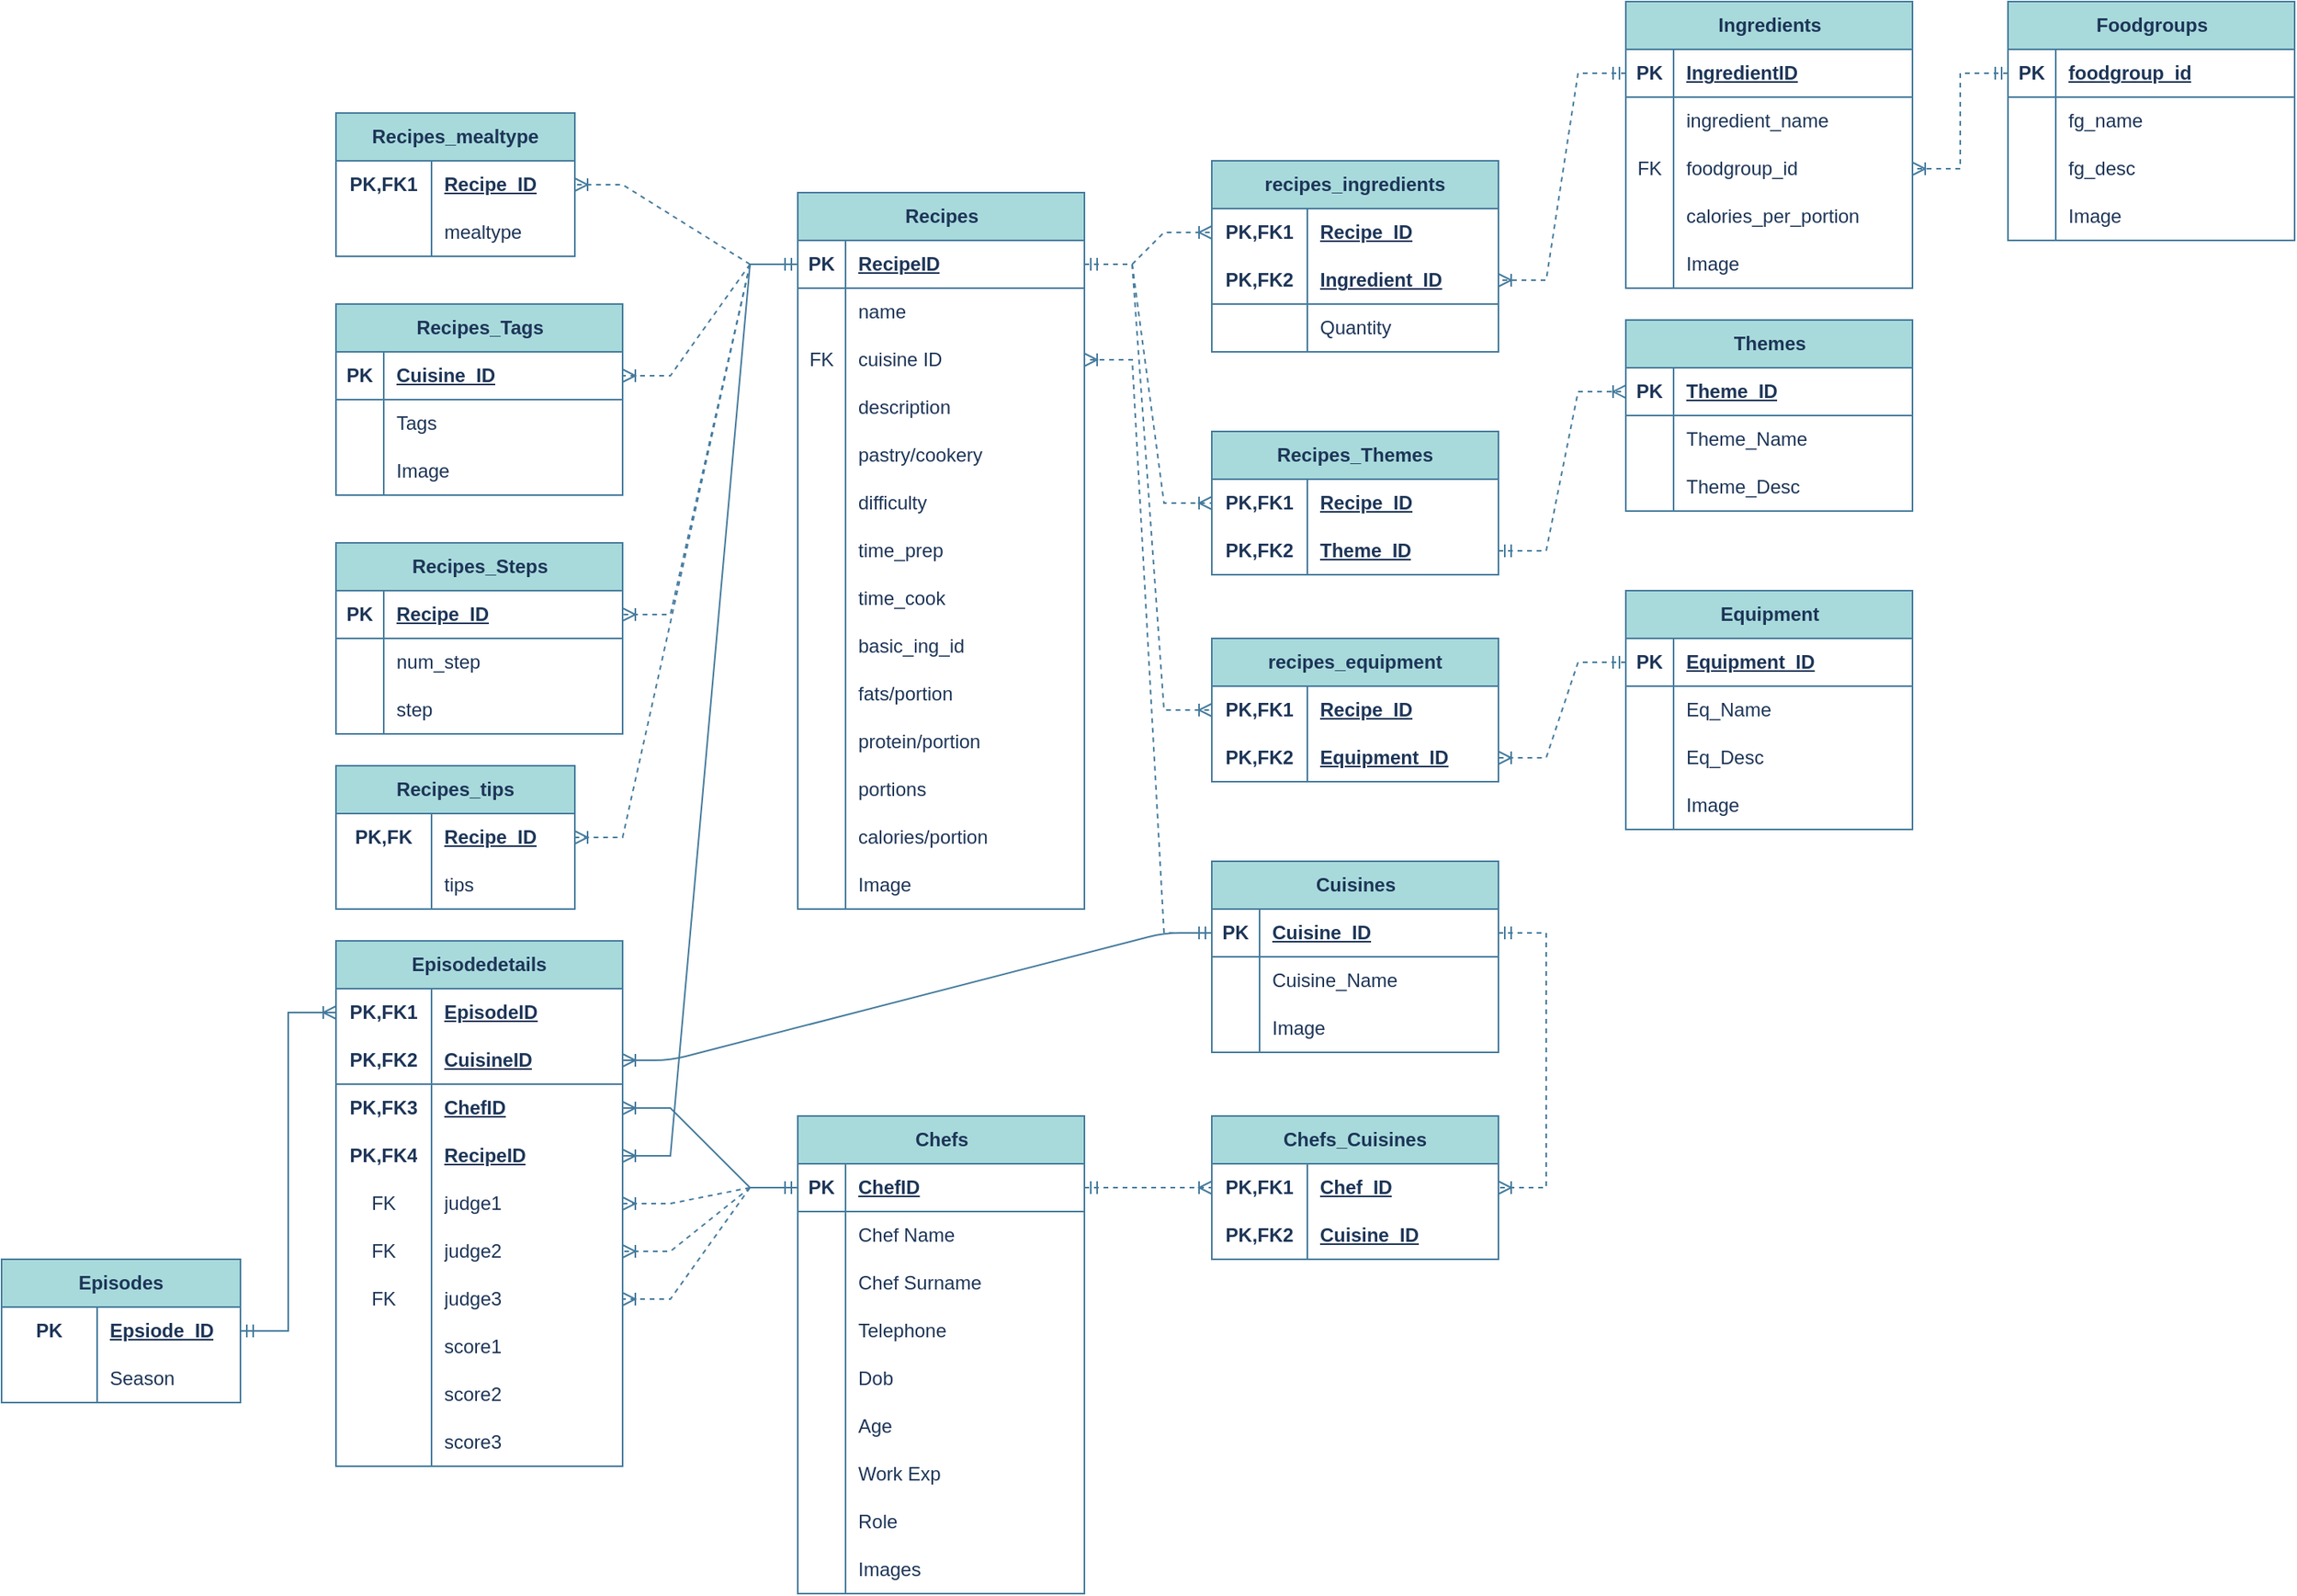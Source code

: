 <mxfile version="24.4.8" type="device">
  <diagram id="R2lEEEUBdFMjLlhIrx00" name="Page-1">
    <mxGraphModel dx="2600" dy="940" grid="1" gridSize="10" guides="1" tooltips="1" connect="1" arrows="1" fold="1" page="1" pageScale="1" pageWidth="850" pageHeight="1100" math="0" shadow="0" extFonts="Permanent Marker^https://fonts.googleapis.com/css?family=Permanent+Marker">
      <root>
        <mxCell id="0" />
        <mxCell id="1" parent="0" />
        <mxCell id="o7gAAIJDLlliTMXw75oW-16" value="Recipes" style="shape=table;startSize=30;container=1;collapsible=1;childLayout=tableLayout;fixedRows=1;rowLines=0;fontStyle=1;align=center;resizeLast=1;html=1;labelBackgroundColor=none;fillColor=#A8DADC;strokeColor=#457B9D;fontColor=#1D3557;" vertex="1" parent="1">
          <mxGeometry x="320" y="1030" width="180" height="450" as="geometry" />
        </mxCell>
        <mxCell id="o7gAAIJDLlliTMXw75oW-17" value="" style="shape=tableRow;horizontal=0;startSize=0;swimlaneHead=0;swimlaneBody=0;fillColor=none;collapsible=0;dropTarget=0;points=[[0,0.5],[1,0.5]];portConstraint=eastwest;top=0;left=0;right=0;bottom=1;labelBackgroundColor=none;strokeColor=#457B9D;fontColor=#1D3557;" vertex="1" parent="o7gAAIJDLlliTMXw75oW-16">
          <mxGeometry y="30" width="180" height="30" as="geometry" />
        </mxCell>
        <mxCell id="o7gAAIJDLlliTMXw75oW-18" value="PK" style="shape=partialRectangle;connectable=0;fillColor=none;top=0;left=0;bottom=0;right=0;fontStyle=1;overflow=hidden;whiteSpace=wrap;html=1;labelBackgroundColor=none;strokeColor=#457B9D;fontColor=#1D3557;" vertex="1" parent="o7gAAIJDLlliTMXw75oW-17">
          <mxGeometry width="30" height="30" as="geometry">
            <mxRectangle width="30" height="30" as="alternateBounds" />
          </mxGeometry>
        </mxCell>
        <mxCell id="o7gAAIJDLlliTMXw75oW-19" value="RecipeID" style="shape=partialRectangle;connectable=0;fillColor=none;top=0;left=0;bottom=0;right=0;align=left;spacingLeft=6;fontStyle=5;overflow=hidden;whiteSpace=wrap;html=1;labelBackgroundColor=none;strokeColor=#457B9D;fontColor=#1D3557;" vertex="1" parent="o7gAAIJDLlliTMXw75oW-17">
          <mxGeometry x="30" width="150" height="30" as="geometry">
            <mxRectangle width="150" height="30" as="alternateBounds" />
          </mxGeometry>
        </mxCell>
        <mxCell id="o7gAAIJDLlliTMXw75oW-20" value="" style="shape=tableRow;horizontal=0;startSize=0;swimlaneHead=0;swimlaneBody=0;fillColor=none;collapsible=0;dropTarget=0;points=[[0,0.5],[1,0.5]];portConstraint=eastwest;top=0;left=0;right=0;bottom=0;labelBackgroundColor=none;strokeColor=#457B9D;fontColor=#1D3557;" vertex="1" parent="o7gAAIJDLlliTMXw75oW-16">
          <mxGeometry y="60" width="180" height="30" as="geometry" />
        </mxCell>
        <mxCell id="o7gAAIJDLlliTMXw75oW-21" value="" style="shape=partialRectangle;connectable=0;fillColor=none;top=0;left=0;bottom=0;right=0;editable=1;overflow=hidden;whiteSpace=wrap;html=1;labelBackgroundColor=none;strokeColor=#457B9D;fontColor=#1D3557;" vertex="1" parent="o7gAAIJDLlliTMXw75oW-20">
          <mxGeometry width="30" height="30" as="geometry">
            <mxRectangle width="30" height="30" as="alternateBounds" />
          </mxGeometry>
        </mxCell>
        <mxCell id="o7gAAIJDLlliTMXw75oW-22" value="name" style="shape=partialRectangle;connectable=0;fillColor=none;top=0;left=0;bottom=0;right=0;align=left;spacingLeft=6;overflow=hidden;whiteSpace=wrap;html=1;labelBackgroundColor=none;strokeColor=#457B9D;fontColor=#1D3557;" vertex="1" parent="o7gAAIJDLlliTMXw75oW-20">
          <mxGeometry x="30" width="150" height="30" as="geometry">
            <mxRectangle width="150" height="30" as="alternateBounds" />
          </mxGeometry>
        </mxCell>
        <mxCell id="o7gAAIJDLlliTMXw75oW-23" value="" style="shape=tableRow;horizontal=0;startSize=0;swimlaneHead=0;swimlaneBody=0;fillColor=none;collapsible=0;dropTarget=0;points=[[0,0.5],[1,0.5]];portConstraint=eastwest;top=0;left=0;right=0;bottom=0;labelBackgroundColor=none;strokeColor=#457B9D;fontColor=#1D3557;" vertex="1" parent="o7gAAIJDLlliTMXw75oW-16">
          <mxGeometry y="90" width="180" height="30" as="geometry" />
        </mxCell>
        <mxCell id="o7gAAIJDLlliTMXw75oW-24" value="FK" style="shape=partialRectangle;connectable=0;fillColor=none;top=0;left=0;bottom=0;right=0;editable=1;overflow=hidden;whiteSpace=wrap;html=1;labelBackgroundColor=none;strokeColor=#457B9D;fontColor=#1D3557;" vertex="1" parent="o7gAAIJDLlliTMXw75oW-23">
          <mxGeometry width="30" height="30" as="geometry">
            <mxRectangle width="30" height="30" as="alternateBounds" />
          </mxGeometry>
        </mxCell>
        <mxCell id="o7gAAIJDLlliTMXw75oW-25" value="cuisine ID" style="shape=partialRectangle;connectable=0;fillColor=none;top=0;left=0;bottom=0;right=0;align=left;spacingLeft=6;overflow=hidden;whiteSpace=wrap;html=1;labelBackgroundColor=none;strokeColor=#457B9D;fontColor=#1D3557;" vertex="1" parent="o7gAAIJDLlliTMXw75oW-23">
          <mxGeometry x="30" width="150" height="30" as="geometry">
            <mxRectangle width="150" height="30" as="alternateBounds" />
          </mxGeometry>
        </mxCell>
        <mxCell id="o7gAAIJDLlliTMXw75oW-26" value="" style="shape=tableRow;horizontal=0;startSize=0;swimlaneHead=0;swimlaneBody=0;fillColor=none;collapsible=0;dropTarget=0;points=[[0,0.5],[1,0.5]];portConstraint=eastwest;top=0;left=0;right=0;bottom=0;labelBackgroundColor=none;strokeColor=#457B9D;fontColor=#1D3557;" vertex="1" parent="o7gAAIJDLlliTMXw75oW-16">
          <mxGeometry y="120" width="180" height="30" as="geometry" />
        </mxCell>
        <mxCell id="o7gAAIJDLlliTMXw75oW-27" value="" style="shape=partialRectangle;connectable=0;fillColor=none;top=0;left=0;bottom=0;right=0;editable=1;overflow=hidden;whiteSpace=wrap;html=1;labelBackgroundColor=none;strokeColor=#457B9D;fontColor=#1D3557;" vertex="1" parent="o7gAAIJDLlliTMXw75oW-26">
          <mxGeometry width="30" height="30" as="geometry">
            <mxRectangle width="30" height="30" as="alternateBounds" />
          </mxGeometry>
        </mxCell>
        <mxCell id="o7gAAIJDLlliTMXw75oW-28" value="description" style="shape=partialRectangle;connectable=0;fillColor=none;top=0;left=0;bottom=0;right=0;align=left;spacingLeft=6;overflow=hidden;whiteSpace=wrap;html=1;labelBackgroundColor=none;strokeColor=#457B9D;fontColor=#1D3557;" vertex="1" parent="o7gAAIJDLlliTMXw75oW-26">
          <mxGeometry x="30" width="150" height="30" as="geometry">
            <mxRectangle width="150" height="30" as="alternateBounds" />
          </mxGeometry>
        </mxCell>
        <mxCell id="o7gAAIJDLlliTMXw75oW-29" value="" style="shape=tableRow;horizontal=0;startSize=0;swimlaneHead=0;swimlaneBody=0;fillColor=none;collapsible=0;dropTarget=0;points=[[0,0.5],[1,0.5]];portConstraint=eastwest;top=0;left=0;right=0;bottom=0;labelBackgroundColor=none;strokeColor=#457B9D;fontColor=#1D3557;" vertex="1" parent="o7gAAIJDLlliTMXw75oW-16">
          <mxGeometry y="150" width="180" height="30" as="geometry" />
        </mxCell>
        <mxCell id="o7gAAIJDLlliTMXw75oW-30" value="" style="shape=partialRectangle;connectable=0;fillColor=none;top=0;left=0;bottom=0;right=0;editable=1;overflow=hidden;whiteSpace=wrap;html=1;labelBackgroundColor=none;strokeColor=#457B9D;fontColor=#1D3557;" vertex="1" parent="o7gAAIJDLlliTMXw75oW-29">
          <mxGeometry width="30" height="30" as="geometry">
            <mxRectangle width="30" height="30" as="alternateBounds" />
          </mxGeometry>
        </mxCell>
        <mxCell id="o7gAAIJDLlliTMXw75oW-31" value="pastry/cookery" style="shape=partialRectangle;connectable=0;fillColor=none;top=0;left=0;bottom=0;right=0;align=left;spacingLeft=6;overflow=hidden;whiteSpace=wrap;html=1;labelBackgroundColor=none;strokeColor=#457B9D;fontColor=#1D3557;" vertex="1" parent="o7gAAIJDLlliTMXw75oW-29">
          <mxGeometry x="30" width="150" height="30" as="geometry">
            <mxRectangle width="150" height="30" as="alternateBounds" />
          </mxGeometry>
        </mxCell>
        <mxCell id="o7gAAIJDLlliTMXw75oW-32" value="" style="shape=tableRow;horizontal=0;startSize=0;swimlaneHead=0;swimlaneBody=0;fillColor=none;collapsible=0;dropTarget=0;points=[[0,0.5],[1,0.5]];portConstraint=eastwest;top=0;left=0;right=0;bottom=0;labelBackgroundColor=none;strokeColor=#457B9D;fontColor=#1D3557;" vertex="1" parent="o7gAAIJDLlliTMXw75oW-16">
          <mxGeometry y="180" width="180" height="30" as="geometry" />
        </mxCell>
        <mxCell id="o7gAAIJDLlliTMXw75oW-33" value="" style="shape=partialRectangle;connectable=0;fillColor=none;top=0;left=0;bottom=0;right=0;editable=1;overflow=hidden;whiteSpace=wrap;html=1;labelBackgroundColor=none;strokeColor=#457B9D;fontColor=#1D3557;" vertex="1" parent="o7gAAIJDLlliTMXw75oW-32">
          <mxGeometry width="30" height="30" as="geometry">
            <mxRectangle width="30" height="30" as="alternateBounds" />
          </mxGeometry>
        </mxCell>
        <mxCell id="o7gAAIJDLlliTMXw75oW-34" value="difficulty" style="shape=partialRectangle;connectable=0;fillColor=none;top=0;left=0;bottom=0;right=0;align=left;spacingLeft=6;overflow=hidden;whiteSpace=wrap;html=1;labelBackgroundColor=none;strokeColor=#457B9D;fontColor=#1D3557;" vertex="1" parent="o7gAAIJDLlliTMXw75oW-32">
          <mxGeometry x="30" width="150" height="30" as="geometry">
            <mxRectangle width="150" height="30" as="alternateBounds" />
          </mxGeometry>
        </mxCell>
        <mxCell id="o7gAAIJDLlliTMXw75oW-35" value="" style="shape=tableRow;horizontal=0;startSize=0;swimlaneHead=0;swimlaneBody=0;fillColor=none;collapsible=0;dropTarget=0;points=[[0,0.5],[1,0.5]];portConstraint=eastwest;top=0;left=0;right=0;bottom=0;labelBackgroundColor=none;strokeColor=#457B9D;fontColor=#1D3557;" vertex="1" parent="o7gAAIJDLlliTMXw75oW-16">
          <mxGeometry y="210" width="180" height="30" as="geometry" />
        </mxCell>
        <mxCell id="o7gAAIJDLlliTMXw75oW-36" value="" style="shape=partialRectangle;connectable=0;fillColor=none;top=0;left=0;bottom=0;right=0;editable=1;overflow=hidden;whiteSpace=wrap;html=1;labelBackgroundColor=none;strokeColor=#457B9D;fontColor=#1D3557;" vertex="1" parent="o7gAAIJDLlliTMXw75oW-35">
          <mxGeometry width="30" height="30" as="geometry">
            <mxRectangle width="30" height="30" as="alternateBounds" />
          </mxGeometry>
        </mxCell>
        <mxCell id="o7gAAIJDLlliTMXw75oW-37" value="time_prep" style="shape=partialRectangle;connectable=0;fillColor=none;top=0;left=0;bottom=0;right=0;align=left;spacingLeft=6;overflow=hidden;whiteSpace=wrap;html=1;labelBackgroundColor=none;strokeColor=#457B9D;fontColor=#1D3557;" vertex="1" parent="o7gAAIJDLlliTMXw75oW-35">
          <mxGeometry x="30" width="150" height="30" as="geometry">
            <mxRectangle width="150" height="30" as="alternateBounds" />
          </mxGeometry>
        </mxCell>
        <mxCell id="o7gAAIJDLlliTMXw75oW-38" value="" style="shape=tableRow;horizontal=0;startSize=0;swimlaneHead=0;swimlaneBody=0;fillColor=none;collapsible=0;dropTarget=0;points=[[0,0.5],[1,0.5]];portConstraint=eastwest;top=0;left=0;right=0;bottom=0;labelBackgroundColor=none;strokeColor=#457B9D;fontColor=#1D3557;" vertex="1" parent="o7gAAIJDLlliTMXw75oW-16">
          <mxGeometry y="240" width="180" height="30" as="geometry" />
        </mxCell>
        <mxCell id="o7gAAIJDLlliTMXw75oW-39" value="" style="shape=partialRectangle;connectable=0;fillColor=none;top=0;left=0;bottom=0;right=0;editable=1;overflow=hidden;whiteSpace=wrap;html=1;labelBackgroundColor=none;strokeColor=#457B9D;fontColor=#1D3557;" vertex="1" parent="o7gAAIJDLlliTMXw75oW-38">
          <mxGeometry width="30" height="30" as="geometry">
            <mxRectangle width="30" height="30" as="alternateBounds" />
          </mxGeometry>
        </mxCell>
        <mxCell id="o7gAAIJDLlliTMXw75oW-40" value="time_cook" style="shape=partialRectangle;connectable=0;fillColor=none;top=0;left=0;bottom=0;right=0;align=left;spacingLeft=6;overflow=hidden;whiteSpace=wrap;html=1;labelBackgroundColor=none;strokeColor=#457B9D;fontColor=#1D3557;" vertex="1" parent="o7gAAIJDLlliTMXw75oW-38">
          <mxGeometry x="30" width="150" height="30" as="geometry">
            <mxRectangle width="150" height="30" as="alternateBounds" />
          </mxGeometry>
        </mxCell>
        <mxCell id="o7gAAIJDLlliTMXw75oW-41" value="" style="shape=tableRow;horizontal=0;startSize=0;swimlaneHead=0;swimlaneBody=0;fillColor=none;collapsible=0;dropTarget=0;points=[[0,0.5],[1,0.5]];portConstraint=eastwest;top=0;left=0;right=0;bottom=0;labelBackgroundColor=none;strokeColor=#457B9D;fontColor=#1D3557;" vertex="1" parent="o7gAAIJDLlliTMXw75oW-16">
          <mxGeometry y="270" width="180" height="30" as="geometry" />
        </mxCell>
        <mxCell id="o7gAAIJDLlliTMXw75oW-42" value="" style="shape=partialRectangle;connectable=0;fillColor=none;top=0;left=0;bottom=0;right=0;editable=1;overflow=hidden;whiteSpace=wrap;html=1;labelBackgroundColor=none;strokeColor=#457B9D;fontColor=#1D3557;" vertex="1" parent="o7gAAIJDLlliTMXw75oW-41">
          <mxGeometry width="30" height="30" as="geometry">
            <mxRectangle width="30" height="30" as="alternateBounds" />
          </mxGeometry>
        </mxCell>
        <mxCell id="o7gAAIJDLlliTMXw75oW-43" value="basic_ing_id" style="shape=partialRectangle;connectable=0;fillColor=none;top=0;left=0;bottom=0;right=0;align=left;spacingLeft=6;overflow=hidden;whiteSpace=wrap;html=1;labelBackgroundColor=none;strokeColor=#457B9D;fontColor=#1D3557;" vertex="1" parent="o7gAAIJDLlliTMXw75oW-41">
          <mxGeometry x="30" width="150" height="30" as="geometry">
            <mxRectangle width="150" height="30" as="alternateBounds" />
          </mxGeometry>
        </mxCell>
        <mxCell id="o7gAAIJDLlliTMXw75oW-72" value="" style="shape=tableRow;horizontal=0;startSize=0;swimlaneHead=0;swimlaneBody=0;fillColor=none;collapsible=0;dropTarget=0;points=[[0,0.5],[1,0.5]];portConstraint=eastwest;top=0;left=0;right=0;bottom=0;labelBackgroundColor=none;strokeColor=#457B9D;fontColor=#1D3557;" vertex="1" parent="o7gAAIJDLlliTMXw75oW-16">
          <mxGeometry y="300" width="180" height="30" as="geometry" />
        </mxCell>
        <mxCell id="o7gAAIJDLlliTMXw75oW-73" value="" style="shape=partialRectangle;connectable=0;fillColor=none;top=0;left=0;bottom=0;right=0;editable=1;overflow=hidden;whiteSpace=wrap;html=1;labelBackgroundColor=none;strokeColor=#457B9D;fontColor=#1D3557;" vertex="1" parent="o7gAAIJDLlliTMXw75oW-72">
          <mxGeometry width="30" height="30" as="geometry">
            <mxRectangle width="30" height="30" as="alternateBounds" />
          </mxGeometry>
        </mxCell>
        <mxCell id="o7gAAIJDLlliTMXw75oW-74" value="fats/portion" style="shape=partialRectangle;connectable=0;fillColor=none;top=0;left=0;bottom=0;right=0;align=left;spacingLeft=6;overflow=hidden;whiteSpace=wrap;html=1;labelBackgroundColor=none;strokeColor=#457B9D;fontColor=#1D3557;" vertex="1" parent="o7gAAIJDLlliTMXw75oW-72">
          <mxGeometry x="30" width="150" height="30" as="geometry">
            <mxRectangle width="150" height="30" as="alternateBounds" />
          </mxGeometry>
        </mxCell>
        <mxCell id="o7gAAIJDLlliTMXw75oW-75" value="" style="shape=tableRow;horizontal=0;startSize=0;swimlaneHead=0;swimlaneBody=0;fillColor=none;collapsible=0;dropTarget=0;points=[[0,0.5],[1,0.5]];portConstraint=eastwest;top=0;left=0;right=0;bottom=0;labelBackgroundColor=none;strokeColor=#457B9D;fontColor=#1D3557;" vertex="1" parent="o7gAAIJDLlliTMXw75oW-16">
          <mxGeometry y="330" width="180" height="30" as="geometry" />
        </mxCell>
        <mxCell id="o7gAAIJDLlliTMXw75oW-76" value="" style="shape=partialRectangle;connectable=0;fillColor=none;top=0;left=0;bottom=0;right=0;editable=1;overflow=hidden;whiteSpace=wrap;html=1;labelBackgroundColor=none;strokeColor=#457B9D;fontColor=#1D3557;" vertex="1" parent="o7gAAIJDLlliTMXw75oW-75">
          <mxGeometry width="30" height="30" as="geometry">
            <mxRectangle width="30" height="30" as="alternateBounds" />
          </mxGeometry>
        </mxCell>
        <mxCell id="o7gAAIJDLlliTMXw75oW-77" value="protein/portion" style="shape=partialRectangle;connectable=0;fillColor=none;top=0;left=0;bottom=0;right=0;align=left;spacingLeft=6;overflow=hidden;whiteSpace=wrap;html=1;labelBackgroundColor=none;strokeColor=#457B9D;fontColor=#1D3557;" vertex="1" parent="o7gAAIJDLlliTMXw75oW-75">
          <mxGeometry x="30" width="150" height="30" as="geometry">
            <mxRectangle width="150" height="30" as="alternateBounds" />
          </mxGeometry>
        </mxCell>
        <mxCell id="o7gAAIJDLlliTMXw75oW-78" value="" style="shape=tableRow;horizontal=0;startSize=0;swimlaneHead=0;swimlaneBody=0;fillColor=none;collapsible=0;dropTarget=0;points=[[0,0.5],[1,0.5]];portConstraint=eastwest;top=0;left=0;right=0;bottom=0;labelBackgroundColor=none;strokeColor=#457B9D;fontColor=#1D3557;" vertex="1" parent="o7gAAIJDLlliTMXw75oW-16">
          <mxGeometry y="360" width="180" height="30" as="geometry" />
        </mxCell>
        <mxCell id="o7gAAIJDLlliTMXw75oW-79" value="" style="shape=partialRectangle;connectable=0;fillColor=none;top=0;left=0;bottom=0;right=0;editable=1;overflow=hidden;whiteSpace=wrap;html=1;labelBackgroundColor=none;strokeColor=#457B9D;fontColor=#1D3557;" vertex="1" parent="o7gAAIJDLlliTMXw75oW-78">
          <mxGeometry width="30" height="30" as="geometry">
            <mxRectangle width="30" height="30" as="alternateBounds" />
          </mxGeometry>
        </mxCell>
        <mxCell id="o7gAAIJDLlliTMXw75oW-80" value="portions" style="shape=partialRectangle;connectable=0;fillColor=none;top=0;left=0;bottom=0;right=0;align=left;spacingLeft=6;overflow=hidden;whiteSpace=wrap;html=1;labelBackgroundColor=none;strokeColor=#457B9D;fontColor=#1D3557;" vertex="1" parent="o7gAAIJDLlliTMXw75oW-78">
          <mxGeometry x="30" width="150" height="30" as="geometry">
            <mxRectangle width="150" height="30" as="alternateBounds" />
          </mxGeometry>
        </mxCell>
        <mxCell id="o7gAAIJDLlliTMXw75oW-81" value="" style="shape=tableRow;horizontal=0;startSize=0;swimlaneHead=0;swimlaneBody=0;fillColor=none;collapsible=0;dropTarget=0;points=[[0,0.5],[1,0.5]];portConstraint=eastwest;top=0;left=0;right=0;bottom=0;labelBackgroundColor=none;strokeColor=#457B9D;fontColor=#1D3557;" vertex="1" parent="o7gAAIJDLlliTMXw75oW-16">
          <mxGeometry y="390" width="180" height="30" as="geometry" />
        </mxCell>
        <mxCell id="o7gAAIJDLlliTMXw75oW-82" value="" style="shape=partialRectangle;connectable=0;fillColor=none;top=0;left=0;bottom=0;right=0;editable=1;overflow=hidden;whiteSpace=wrap;html=1;labelBackgroundColor=none;strokeColor=#457B9D;fontColor=#1D3557;" vertex="1" parent="o7gAAIJDLlliTMXw75oW-81">
          <mxGeometry width="30" height="30" as="geometry">
            <mxRectangle width="30" height="30" as="alternateBounds" />
          </mxGeometry>
        </mxCell>
        <mxCell id="o7gAAIJDLlliTMXw75oW-83" value="calories/portion" style="shape=partialRectangle;connectable=0;fillColor=none;top=0;left=0;bottom=0;right=0;align=left;spacingLeft=6;overflow=hidden;whiteSpace=wrap;html=1;labelBackgroundColor=none;strokeColor=#457B9D;fontColor=#1D3557;" vertex="1" parent="o7gAAIJDLlliTMXw75oW-81">
          <mxGeometry x="30" width="150" height="30" as="geometry">
            <mxRectangle width="150" height="30" as="alternateBounds" />
          </mxGeometry>
        </mxCell>
        <mxCell id="o7gAAIJDLlliTMXw75oW-474" value="" style="shape=tableRow;horizontal=0;startSize=0;swimlaneHead=0;swimlaneBody=0;fillColor=none;collapsible=0;dropTarget=0;points=[[0,0.5],[1,0.5]];portConstraint=eastwest;top=0;left=0;right=0;bottom=0;labelBackgroundColor=none;strokeColor=#457B9D;fontColor=#1D3557;" vertex="1" parent="o7gAAIJDLlliTMXw75oW-16">
          <mxGeometry y="420" width="180" height="30" as="geometry" />
        </mxCell>
        <mxCell id="o7gAAIJDLlliTMXw75oW-475" value="" style="shape=partialRectangle;connectable=0;fillColor=none;top=0;left=0;bottom=0;right=0;editable=1;overflow=hidden;whiteSpace=wrap;html=1;labelBackgroundColor=none;strokeColor=#457B9D;fontColor=#1D3557;" vertex="1" parent="o7gAAIJDLlliTMXw75oW-474">
          <mxGeometry width="30" height="30" as="geometry">
            <mxRectangle width="30" height="30" as="alternateBounds" />
          </mxGeometry>
        </mxCell>
        <mxCell id="o7gAAIJDLlliTMXw75oW-476" value="Image" style="shape=partialRectangle;connectable=0;fillColor=none;top=0;left=0;bottom=0;right=0;align=left;spacingLeft=6;overflow=hidden;whiteSpace=wrap;html=1;labelBackgroundColor=none;strokeColor=#457B9D;fontColor=#1D3557;" vertex="1" parent="o7gAAIJDLlliTMXw75oW-474">
          <mxGeometry x="30" width="150" height="30" as="geometry">
            <mxRectangle width="150" height="30" as="alternateBounds" />
          </mxGeometry>
        </mxCell>
        <mxCell id="o7gAAIJDLlliTMXw75oW-169" value="Episodedetails" style="shape=table;startSize=30;container=1;collapsible=1;childLayout=tableLayout;fixedRows=1;rowLines=0;fontStyle=1;align=center;resizeLast=1;html=1;whiteSpace=wrap;labelBackgroundColor=none;fillColor=#A8DADC;strokeColor=#457B9D;fontColor=#1D3557;" vertex="1" parent="1">
          <mxGeometry x="30" y="1500" width="180" height="330" as="geometry" />
        </mxCell>
        <mxCell id="o7gAAIJDLlliTMXw75oW-170" value="" style="shape=tableRow;horizontal=0;startSize=0;swimlaneHead=0;swimlaneBody=0;fillColor=none;collapsible=0;dropTarget=0;points=[[0,0.5],[1,0.5]];portConstraint=eastwest;top=0;left=0;right=0;bottom=0;html=1;labelBackgroundColor=none;strokeColor=#457B9D;fontColor=#1D3557;" vertex="1" parent="o7gAAIJDLlliTMXw75oW-169">
          <mxGeometry y="30" width="180" height="30" as="geometry" />
        </mxCell>
        <mxCell id="o7gAAIJDLlliTMXw75oW-171" value="PK,FK1" style="shape=partialRectangle;connectable=0;fillColor=none;top=0;left=0;bottom=0;right=0;fontStyle=1;overflow=hidden;html=1;whiteSpace=wrap;labelBackgroundColor=none;strokeColor=#457B9D;fontColor=#1D3557;" vertex="1" parent="o7gAAIJDLlliTMXw75oW-170">
          <mxGeometry width="60" height="30" as="geometry">
            <mxRectangle width="60" height="30" as="alternateBounds" />
          </mxGeometry>
        </mxCell>
        <mxCell id="o7gAAIJDLlliTMXw75oW-172" value="EpisodeID" style="shape=partialRectangle;connectable=0;fillColor=none;top=0;left=0;bottom=0;right=0;align=left;spacingLeft=6;fontStyle=5;overflow=hidden;html=1;whiteSpace=wrap;labelBackgroundColor=none;strokeColor=#457B9D;fontColor=#1D3557;" vertex="1" parent="o7gAAIJDLlliTMXw75oW-170">
          <mxGeometry x="60" width="120" height="30" as="geometry">
            <mxRectangle width="120" height="30" as="alternateBounds" />
          </mxGeometry>
        </mxCell>
        <mxCell id="o7gAAIJDLlliTMXw75oW-173" value="" style="shape=tableRow;horizontal=0;startSize=0;swimlaneHead=0;swimlaneBody=0;fillColor=none;collapsible=0;dropTarget=0;points=[[0,0.5],[1,0.5]];portConstraint=eastwest;top=0;left=0;right=0;bottom=1;html=1;labelBackgroundColor=none;strokeColor=#457B9D;fontColor=#1D3557;" vertex="1" parent="o7gAAIJDLlliTMXw75oW-169">
          <mxGeometry y="60" width="180" height="30" as="geometry" />
        </mxCell>
        <mxCell id="o7gAAIJDLlliTMXw75oW-174" value="PK,FK2" style="shape=partialRectangle;connectable=0;fillColor=none;top=0;left=0;bottom=0;right=0;fontStyle=1;overflow=hidden;html=1;whiteSpace=wrap;labelBackgroundColor=none;strokeColor=#457B9D;fontColor=#1D3557;" vertex="1" parent="o7gAAIJDLlliTMXw75oW-173">
          <mxGeometry width="60" height="30" as="geometry">
            <mxRectangle width="60" height="30" as="alternateBounds" />
          </mxGeometry>
        </mxCell>
        <mxCell id="o7gAAIJDLlliTMXw75oW-175" value="CuisineID" style="shape=partialRectangle;connectable=0;fillColor=none;top=0;left=0;bottom=0;right=0;align=left;spacingLeft=6;fontStyle=5;overflow=hidden;html=1;whiteSpace=wrap;labelBackgroundColor=none;strokeColor=#457B9D;fontColor=#1D3557;" vertex="1" parent="o7gAAIJDLlliTMXw75oW-173">
          <mxGeometry x="60" width="120" height="30" as="geometry">
            <mxRectangle width="120" height="30" as="alternateBounds" />
          </mxGeometry>
        </mxCell>
        <mxCell id="o7gAAIJDLlliTMXw75oW-176" value="" style="shape=tableRow;horizontal=0;startSize=0;swimlaneHead=0;swimlaneBody=0;fillColor=none;collapsible=0;dropTarget=0;points=[[0,0.5],[1,0.5]];portConstraint=eastwest;top=0;left=0;right=0;bottom=0;html=1;labelBackgroundColor=none;strokeColor=#457B9D;fontColor=#1D3557;" vertex="1" parent="o7gAAIJDLlliTMXw75oW-169">
          <mxGeometry y="90" width="180" height="30" as="geometry" />
        </mxCell>
        <mxCell id="o7gAAIJDLlliTMXw75oW-177" value="&lt;b&gt;PK,FK3&lt;/b&gt;" style="shape=partialRectangle;connectable=0;fillColor=none;top=0;left=0;bottom=0;right=0;editable=1;overflow=hidden;html=1;whiteSpace=wrap;labelBackgroundColor=none;strokeColor=#457B9D;fontColor=#1D3557;" vertex="1" parent="o7gAAIJDLlliTMXw75oW-176">
          <mxGeometry width="60" height="30" as="geometry">
            <mxRectangle width="60" height="30" as="alternateBounds" />
          </mxGeometry>
        </mxCell>
        <mxCell id="o7gAAIJDLlliTMXw75oW-178" value="&lt;b&gt;&lt;u&gt;ChefID&lt;/u&gt;&lt;/b&gt;" style="shape=partialRectangle;connectable=0;fillColor=none;top=0;left=0;bottom=0;right=0;align=left;spacingLeft=6;overflow=hidden;html=1;whiteSpace=wrap;labelBackgroundColor=none;strokeColor=#457B9D;fontColor=#1D3557;" vertex="1" parent="o7gAAIJDLlliTMXw75oW-176">
          <mxGeometry x="60" width="120" height="30" as="geometry">
            <mxRectangle width="120" height="30" as="alternateBounds" />
          </mxGeometry>
        </mxCell>
        <mxCell id="o7gAAIJDLlliTMXw75oW-179" value="" style="shape=tableRow;horizontal=0;startSize=0;swimlaneHead=0;swimlaneBody=0;fillColor=none;collapsible=0;dropTarget=0;points=[[0,0.5],[1,0.5]];portConstraint=eastwest;top=0;left=0;right=0;bottom=0;html=1;labelBackgroundColor=none;strokeColor=#457B9D;fontColor=#1D3557;" vertex="1" parent="o7gAAIJDLlliTMXw75oW-169">
          <mxGeometry y="120" width="180" height="30" as="geometry" />
        </mxCell>
        <mxCell id="o7gAAIJDLlliTMXw75oW-180" value="&lt;b&gt;PK,FK4&lt;/b&gt;" style="shape=partialRectangle;connectable=0;fillColor=none;top=0;left=0;bottom=0;right=0;editable=1;overflow=hidden;html=1;whiteSpace=wrap;labelBackgroundColor=none;strokeColor=#457B9D;fontColor=#1D3557;" vertex="1" parent="o7gAAIJDLlliTMXw75oW-179">
          <mxGeometry width="60" height="30" as="geometry">
            <mxRectangle width="60" height="30" as="alternateBounds" />
          </mxGeometry>
        </mxCell>
        <mxCell id="o7gAAIJDLlliTMXw75oW-181" value="&lt;b&gt;&lt;u&gt;RecipeID&lt;/u&gt;&lt;/b&gt;" style="shape=partialRectangle;connectable=0;fillColor=none;top=0;left=0;bottom=0;right=0;align=left;spacingLeft=6;overflow=hidden;html=1;whiteSpace=wrap;labelBackgroundColor=none;strokeColor=#457B9D;fontColor=#1D3557;" vertex="1" parent="o7gAAIJDLlliTMXw75oW-179">
          <mxGeometry x="60" width="120" height="30" as="geometry">
            <mxRectangle width="120" height="30" as="alternateBounds" />
          </mxGeometry>
        </mxCell>
        <mxCell id="o7gAAIJDLlliTMXw75oW-183" value="" style="shape=tableRow;horizontal=0;startSize=0;swimlaneHead=0;swimlaneBody=0;fillColor=none;collapsible=0;dropTarget=0;points=[[0,0.5],[1,0.5]];portConstraint=eastwest;top=0;left=0;right=0;bottom=0;html=1;labelBackgroundColor=none;strokeColor=#457B9D;fontColor=#1D3557;" vertex="1" parent="o7gAAIJDLlliTMXw75oW-169">
          <mxGeometry y="150" width="180" height="30" as="geometry" />
        </mxCell>
        <mxCell id="o7gAAIJDLlliTMXw75oW-184" value="FK" style="shape=partialRectangle;connectable=0;fillColor=none;top=0;left=0;bottom=0;right=0;editable=1;overflow=hidden;html=1;whiteSpace=wrap;labelBackgroundColor=none;strokeColor=#457B9D;fontColor=#1D3557;" vertex="1" parent="o7gAAIJDLlliTMXw75oW-183">
          <mxGeometry width="60" height="30" as="geometry">
            <mxRectangle width="60" height="30" as="alternateBounds" />
          </mxGeometry>
        </mxCell>
        <mxCell id="o7gAAIJDLlliTMXw75oW-185" value="judge1" style="shape=partialRectangle;connectable=0;fillColor=none;top=0;left=0;bottom=0;right=0;align=left;spacingLeft=6;overflow=hidden;html=1;whiteSpace=wrap;labelBackgroundColor=none;strokeColor=#457B9D;fontColor=#1D3557;" vertex="1" parent="o7gAAIJDLlliTMXw75oW-183">
          <mxGeometry x="60" width="120" height="30" as="geometry">
            <mxRectangle width="120" height="30" as="alternateBounds" />
          </mxGeometry>
        </mxCell>
        <mxCell id="o7gAAIJDLlliTMXw75oW-186" value="" style="shape=tableRow;horizontal=0;startSize=0;swimlaneHead=0;swimlaneBody=0;fillColor=none;collapsible=0;dropTarget=0;points=[[0,0.5],[1,0.5]];portConstraint=eastwest;top=0;left=0;right=0;bottom=0;html=1;labelBackgroundColor=none;strokeColor=#457B9D;fontColor=#1D3557;" vertex="1" parent="o7gAAIJDLlliTMXw75oW-169">
          <mxGeometry y="180" width="180" height="30" as="geometry" />
        </mxCell>
        <mxCell id="o7gAAIJDLlliTMXw75oW-187" value="FK" style="shape=partialRectangle;connectable=0;fillColor=none;top=0;left=0;bottom=0;right=0;editable=1;overflow=hidden;html=1;whiteSpace=wrap;labelBackgroundColor=none;strokeColor=#457B9D;fontColor=#1D3557;" vertex="1" parent="o7gAAIJDLlliTMXw75oW-186">
          <mxGeometry width="60" height="30" as="geometry">
            <mxRectangle width="60" height="30" as="alternateBounds" />
          </mxGeometry>
        </mxCell>
        <mxCell id="o7gAAIJDLlliTMXw75oW-188" value="judge2" style="shape=partialRectangle;connectable=0;fillColor=none;top=0;left=0;bottom=0;right=0;align=left;spacingLeft=6;overflow=hidden;html=1;whiteSpace=wrap;labelBackgroundColor=none;strokeColor=#457B9D;fontColor=#1D3557;" vertex="1" parent="o7gAAIJDLlliTMXw75oW-186">
          <mxGeometry x="60" width="120" height="30" as="geometry">
            <mxRectangle width="120" height="30" as="alternateBounds" />
          </mxGeometry>
        </mxCell>
        <mxCell id="o7gAAIJDLlliTMXw75oW-189" value="" style="shape=tableRow;horizontal=0;startSize=0;swimlaneHead=0;swimlaneBody=0;fillColor=none;collapsible=0;dropTarget=0;points=[[0,0.5],[1,0.5]];portConstraint=eastwest;top=0;left=0;right=0;bottom=0;html=1;labelBackgroundColor=none;strokeColor=#457B9D;fontColor=#1D3557;" vertex="1" parent="o7gAAIJDLlliTMXw75oW-169">
          <mxGeometry y="210" width="180" height="30" as="geometry" />
        </mxCell>
        <mxCell id="o7gAAIJDLlliTMXw75oW-190" value="FK" style="shape=partialRectangle;connectable=0;fillColor=none;top=0;left=0;bottom=0;right=0;editable=1;overflow=hidden;html=1;whiteSpace=wrap;labelBackgroundColor=none;strokeColor=#457B9D;fontColor=#1D3557;" vertex="1" parent="o7gAAIJDLlliTMXw75oW-189">
          <mxGeometry width="60" height="30" as="geometry">
            <mxRectangle width="60" height="30" as="alternateBounds" />
          </mxGeometry>
        </mxCell>
        <mxCell id="o7gAAIJDLlliTMXw75oW-191" value="judge3" style="shape=partialRectangle;connectable=0;fillColor=none;top=0;left=0;bottom=0;right=0;align=left;spacingLeft=6;overflow=hidden;html=1;whiteSpace=wrap;labelBackgroundColor=none;strokeColor=#457B9D;fontColor=#1D3557;" vertex="1" parent="o7gAAIJDLlliTMXw75oW-189">
          <mxGeometry x="60" width="120" height="30" as="geometry">
            <mxRectangle width="120" height="30" as="alternateBounds" />
          </mxGeometry>
        </mxCell>
        <mxCell id="o7gAAIJDLlliTMXw75oW-192" value="" style="shape=tableRow;horizontal=0;startSize=0;swimlaneHead=0;swimlaneBody=0;fillColor=none;collapsible=0;dropTarget=0;points=[[0,0.5],[1,0.5]];portConstraint=eastwest;top=0;left=0;right=0;bottom=0;html=1;labelBackgroundColor=none;strokeColor=#457B9D;fontColor=#1D3557;" vertex="1" parent="o7gAAIJDLlliTMXw75oW-169">
          <mxGeometry y="240" width="180" height="30" as="geometry" />
        </mxCell>
        <mxCell id="o7gAAIJDLlliTMXw75oW-193" value="" style="shape=partialRectangle;connectable=0;fillColor=none;top=0;left=0;bottom=0;right=0;editable=1;overflow=hidden;html=1;whiteSpace=wrap;labelBackgroundColor=none;strokeColor=#457B9D;fontColor=#1D3557;" vertex="1" parent="o7gAAIJDLlliTMXw75oW-192">
          <mxGeometry width="60" height="30" as="geometry">
            <mxRectangle width="60" height="30" as="alternateBounds" />
          </mxGeometry>
        </mxCell>
        <mxCell id="o7gAAIJDLlliTMXw75oW-194" value="score1" style="shape=partialRectangle;connectable=0;fillColor=none;top=0;left=0;bottom=0;right=0;align=left;spacingLeft=6;overflow=hidden;html=1;whiteSpace=wrap;labelBackgroundColor=none;strokeColor=#457B9D;fontColor=#1D3557;" vertex="1" parent="o7gAAIJDLlliTMXw75oW-192">
          <mxGeometry x="60" width="120" height="30" as="geometry">
            <mxRectangle width="120" height="30" as="alternateBounds" />
          </mxGeometry>
        </mxCell>
        <mxCell id="o7gAAIJDLlliTMXw75oW-195" value="" style="shape=tableRow;horizontal=0;startSize=0;swimlaneHead=0;swimlaneBody=0;fillColor=none;collapsible=0;dropTarget=0;points=[[0,0.5],[1,0.5]];portConstraint=eastwest;top=0;left=0;right=0;bottom=0;html=1;labelBackgroundColor=none;strokeColor=#457B9D;fontColor=#1D3557;" vertex="1" parent="o7gAAIJDLlliTMXw75oW-169">
          <mxGeometry y="270" width="180" height="30" as="geometry" />
        </mxCell>
        <mxCell id="o7gAAIJDLlliTMXw75oW-196" value="" style="shape=partialRectangle;connectable=0;fillColor=none;top=0;left=0;bottom=0;right=0;editable=1;overflow=hidden;html=1;whiteSpace=wrap;labelBackgroundColor=none;strokeColor=#457B9D;fontColor=#1D3557;" vertex="1" parent="o7gAAIJDLlliTMXw75oW-195">
          <mxGeometry width="60" height="30" as="geometry">
            <mxRectangle width="60" height="30" as="alternateBounds" />
          </mxGeometry>
        </mxCell>
        <mxCell id="o7gAAIJDLlliTMXw75oW-197" value="score2" style="shape=partialRectangle;connectable=0;fillColor=none;top=0;left=0;bottom=0;right=0;align=left;spacingLeft=6;overflow=hidden;html=1;whiteSpace=wrap;labelBackgroundColor=none;strokeColor=#457B9D;fontColor=#1D3557;" vertex="1" parent="o7gAAIJDLlliTMXw75oW-195">
          <mxGeometry x="60" width="120" height="30" as="geometry">
            <mxRectangle width="120" height="30" as="alternateBounds" />
          </mxGeometry>
        </mxCell>
        <mxCell id="o7gAAIJDLlliTMXw75oW-198" value="" style="shape=tableRow;horizontal=0;startSize=0;swimlaneHead=0;swimlaneBody=0;fillColor=none;collapsible=0;dropTarget=0;points=[[0,0.5],[1,0.5]];portConstraint=eastwest;top=0;left=0;right=0;bottom=0;html=1;labelBackgroundColor=none;strokeColor=#457B9D;fontColor=#1D3557;" vertex="1" parent="o7gAAIJDLlliTMXw75oW-169">
          <mxGeometry y="300" width="180" height="30" as="geometry" />
        </mxCell>
        <mxCell id="o7gAAIJDLlliTMXw75oW-199" value="" style="shape=partialRectangle;connectable=0;fillColor=none;top=0;left=0;bottom=0;right=0;editable=1;overflow=hidden;html=1;whiteSpace=wrap;labelBackgroundColor=none;strokeColor=#457B9D;fontColor=#1D3557;" vertex="1" parent="o7gAAIJDLlliTMXw75oW-198">
          <mxGeometry width="60" height="30" as="geometry">
            <mxRectangle width="60" height="30" as="alternateBounds" />
          </mxGeometry>
        </mxCell>
        <mxCell id="o7gAAIJDLlliTMXw75oW-200" value="score3" style="shape=partialRectangle;connectable=0;fillColor=none;top=0;left=0;bottom=0;right=0;align=left;spacingLeft=6;overflow=hidden;html=1;whiteSpace=wrap;labelBackgroundColor=none;strokeColor=#457B9D;fontColor=#1D3557;" vertex="1" parent="o7gAAIJDLlliTMXw75oW-198">
          <mxGeometry x="60" width="120" height="30" as="geometry">
            <mxRectangle width="120" height="30" as="alternateBounds" />
          </mxGeometry>
        </mxCell>
        <mxCell id="o7gAAIJDLlliTMXw75oW-201" value="Chefs" style="shape=table;startSize=30;container=1;collapsible=1;childLayout=tableLayout;fixedRows=1;rowLines=0;fontStyle=1;align=center;resizeLast=1;html=1;labelBackgroundColor=none;fillColor=#A8DADC;strokeColor=#457B9D;fontColor=#1D3557;" vertex="1" parent="1">
          <mxGeometry x="320" y="1610" width="180" height="300" as="geometry" />
        </mxCell>
        <mxCell id="o7gAAIJDLlliTMXw75oW-202" value="" style="shape=tableRow;horizontal=0;startSize=0;swimlaneHead=0;swimlaneBody=0;fillColor=none;collapsible=0;dropTarget=0;points=[[0,0.5],[1,0.5]];portConstraint=eastwest;top=0;left=0;right=0;bottom=1;labelBackgroundColor=none;strokeColor=#457B9D;fontColor=#1D3557;" vertex="1" parent="o7gAAIJDLlliTMXw75oW-201">
          <mxGeometry y="30" width="180" height="30" as="geometry" />
        </mxCell>
        <mxCell id="o7gAAIJDLlliTMXw75oW-203" value="PK" style="shape=partialRectangle;connectable=0;fillColor=none;top=0;left=0;bottom=0;right=0;fontStyle=1;overflow=hidden;whiteSpace=wrap;html=1;labelBackgroundColor=none;strokeColor=#457B9D;fontColor=#1D3557;" vertex="1" parent="o7gAAIJDLlliTMXw75oW-202">
          <mxGeometry width="30" height="30" as="geometry">
            <mxRectangle width="30" height="30" as="alternateBounds" />
          </mxGeometry>
        </mxCell>
        <mxCell id="o7gAAIJDLlliTMXw75oW-204" value="ChefID" style="shape=partialRectangle;connectable=0;fillColor=none;top=0;left=0;bottom=0;right=0;align=left;spacingLeft=6;fontStyle=5;overflow=hidden;whiteSpace=wrap;html=1;labelBackgroundColor=none;strokeColor=#457B9D;fontColor=#1D3557;" vertex="1" parent="o7gAAIJDLlliTMXw75oW-202">
          <mxGeometry x="30" width="150" height="30" as="geometry">
            <mxRectangle width="150" height="30" as="alternateBounds" />
          </mxGeometry>
        </mxCell>
        <mxCell id="o7gAAIJDLlliTMXw75oW-205" value="" style="shape=tableRow;horizontal=0;startSize=0;swimlaneHead=0;swimlaneBody=0;fillColor=none;collapsible=0;dropTarget=0;points=[[0,0.5],[1,0.5]];portConstraint=eastwest;top=0;left=0;right=0;bottom=0;labelBackgroundColor=none;strokeColor=#457B9D;fontColor=#1D3557;" vertex="1" parent="o7gAAIJDLlliTMXw75oW-201">
          <mxGeometry y="60" width="180" height="30" as="geometry" />
        </mxCell>
        <mxCell id="o7gAAIJDLlliTMXw75oW-206" value="" style="shape=partialRectangle;connectable=0;fillColor=none;top=0;left=0;bottom=0;right=0;editable=1;overflow=hidden;whiteSpace=wrap;html=1;labelBackgroundColor=none;strokeColor=#457B9D;fontColor=#1D3557;" vertex="1" parent="o7gAAIJDLlliTMXw75oW-205">
          <mxGeometry width="30" height="30" as="geometry">
            <mxRectangle width="30" height="30" as="alternateBounds" />
          </mxGeometry>
        </mxCell>
        <mxCell id="o7gAAIJDLlliTMXw75oW-207" value="Chef Name" style="shape=partialRectangle;connectable=0;fillColor=none;top=0;left=0;bottom=0;right=0;align=left;spacingLeft=6;overflow=hidden;whiteSpace=wrap;html=1;labelBackgroundColor=none;strokeColor=#457B9D;fontColor=#1D3557;" vertex="1" parent="o7gAAIJDLlliTMXw75oW-205">
          <mxGeometry x="30" width="150" height="30" as="geometry">
            <mxRectangle width="150" height="30" as="alternateBounds" />
          </mxGeometry>
        </mxCell>
        <mxCell id="o7gAAIJDLlliTMXw75oW-208" value="" style="shape=tableRow;horizontal=0;startSize=0;swimlaneHead=0;swimlaneBody=0;fillColor=none;collapsible=0;dropTarget=0;points=[[0,0.5],[1,0.5]];portConstraint=eastwest;top=0;left=0;right=0;bottom=0;labelBackgroundColor=none;strokeColor=#457B9D;fontColor=#1D3557;" vertex="1" parent="o7gAAIJDLlliTMXw75oW-201">
          <mxGeometry y="90" width="180" height="30" as="geometry" />
        </mxCell>
        <mxCell id="o7gAAIJDLlliTMXw75oW-209" value="" style="shape=partialRectangle;connectable=0;fillColor=none;top=0;left=0;bottom=0;right=0;editable=1;overflow=hidden;whiteSpace=wrap;html=1;labelBackgroundColor=none;strokeColor=#457B9D;fontColor=#1D3557;" vertex="1" parent="o7gAAIJDLlliTMXw75oW-208">
          <mxGeometry width="30" height="30" as="geometry">
            <mxRectangle width="30" height="30" as="alternateBounds" />
          </mxGeometry>
        </mxCell>
        <mxCell id="o7gAAIJDLlliTMXw75oW-210" value="Chef Surname" style="shape=partialRectangle;connectable=0;fillColor=none;top=0;left=0;bottom=0;right=0;align=left;spacingLeft=6;overflow=hidden;whiteSpace=wrap;html=1;labelBackgroundColor=none;strokeColor=#457B9D;fontColor=#1D3557;" vertex="1" parent="o7gAAIJDLlliTMXw75oW-208">
          <mxGeometry x="30" width="150" height="30" as="geometry">
            <mxRectangle width="150" height="30" as="alternateBounds" />
          </mxGeometry>
        </mxCell>
        <mxCell id="o7gAAIJDLlliTMXw75oW-211" value="" style="shape=tableRow;horizontal=0;startSize=0;swimlaneHead=0;swimlaneBody=0;fillColor=none;collapsible=0;dropTarget=0;points=[[0,0.5],[1,0.5]];portConstraint=eastwest;top=0;left=0;right=0;bottom=0;labelBackgroundColor=none;strokeColor=#457B9D;fontColor=#1D3557;" vertex="1" parent="o7gAAIJDLlliTMXw75oW-201">
          <mxGeometry y="120" width="180" height="30" as="geometry" />
        </mxCell>
        <mxCell id="o7gAAIJDLlliTMXw75oW-212" value="" style="shape=partialRectangle;connectable=0;fillColor=none;top=0;left=0;bottom=0;right=0;editable=1;overflow=hidden;whiteSpace=wrap;html=1;labelBackgroundColor=none;strokeColor=#457B9D;fontColor=#1D3557;" vertex="1" parent="o7gAAIJDLlliTMXw75oW-211">
          <mxGeometry width="30" height="30" as="geometry">
            <mxRectangle width="30" height="30" as="alternateBounds" />
          </mxGeometry>
        </mxCell>
        <mxCell id="o7gAAIJDLlliTMXw75oW-213" value="Telephone" style="shape=partialRectangle;connectable=0;fillColor=none;top=0;left=0;bottom=0;right=0;align=left;spacingLeft=6;overflow=hidden;whiteSpace=wrap;html=1;labelBackgroundColor=none;strokeColor=#457B9D;fontColor=#1D3557;" vertex="1" parent="o7gAAIJDLlliTMXw75oW-211">
          <mxGeometry x="30" width="150" height="30" as="geometry">
            <mxRectangle width="150" height="30" as="alternateBounds" />
          </mxGeometry>
        </mxCell>
        <mxCell id="o7gAAIJDLlliTMXw75oW-230" value="" style="shape=tableRow;horizontal=0;startSize=0;swimlaneHead=0;swimlaneBody=0;fillColor=none;collapsible=0;dropTarget=0;points=[[0,0.5],[1,0.5]];portConstraint=eastwest;top=0;left=0;right=0;bottom=0;labelBackgroundColor=none;strokeColor=#457B9D;fontColor=#1D3557;" vertex="1" parent="o7gAAIJDLlliTMXw75oW-201">
          <mxGeometry y="150" width="180" height="30" as="geometry" />
        </mxCell>
        <mxCell id="o7gAAIJDLlliTMXw75oW-231" value="" style="shape=partialRectangle;connectable=0;fillColor=none;top=0;left=0;bottom=0;right=0;editable=1;overflow=hidden;whiteSpace=wrap;html=1;labelBackgroundColor=none;strokeColor=#457B9D;fontColor=#1D3557;" vertex="1" parent="o7gAAIJDLlliTMXw75oW-230">
          <mxGeometry width="30" height="30" as="geometry">
            <mxRectangle width="30" height="30" as="alternateBounds" />
          </mxGeometry>
        </mxCell>
        <mxCell id="o7gAAIJDLlliTMXw75oW-232" value="Dob" style="shape=partialRectangle;connectable=0;fillColor=none;top=0;left=0;bottom=0;right=0;align=left;spacingLeft=6;overflow=hidden;whiteSpace=wrap;html=1;labelBackgroundColor=none;strokeColor=#457B9D;fontColor=#1D3557;" vertex="1" parent="o7gAAIJDLlliTMXw75oW-230">
          <mxGeometry x="30" width="150" height="30" as="geometry">
            <mxRectangle width="150" height="30" as="alternateBounds" />
          </mxGeometry>
        </mxCell>
        <mxCell id="o7gAAIJDLlliTMXw75oW-233" value="" style="shape=tableRow;horizontal=0;startSize=0;swimlaneHead=0;swimlaneBody=0;fillColor=none;collapsible=0;dropTarget=0;points=[[0,0.5],[1,0.5]];portConstraint=eastwest;top=0;left=0;right=0;bottom=0;labelBackgroundColor=none;strokeColor=#457B9D;fontColor=#1D3557;" vertex="1" parent="o7gAAIJDLlliTMXw75oW-201">
          <mxGeometry y="180" width="180" height="30" as="geometry" />
        </mxCell>
        <mxCell id="o7gAAIJDLlliTMXw75oW-234" value="" style="shape=partialRectangle;connectable=0;fillColor=none;top=0;left=0;bottom=0;right=0;editable=1;overflow=hidden;whiteSpace=wrap;html=1;labelBackgroundColor=none;strokeColor=#457B9D;fontColor=#1D3557;" vertex="1" parent="o7gAAIJDLlliTMXw75oW-233">
          <mxGeometry width="30" height="30" as="geometry">
            <mxRectangle width="30" height="30" as="alternateBounds" />
          </mxGeometry>
        </mxCell>
        <mxCell id="o7gAAIJDLlliTMXw75oW-235" value="Age" style="shape=partialRectangle;connectable=0;fillColor=none;top=0;left=0;bottom=0;right=0;align=left;spacingLeft=6;overflow=hidden;whiteSpace=wrap;html=1;labelBackgroundColor=none;strokeColor=#457B9D;fontColor=#1D3557;" vertex="1" parent="o7gAAIJDLlliTMXw75oW-233">
          <mxGeometry x="30" width="150" height="30" as="geometry">
            <mxRectangle width="150" height="30" as="alternateBounds" />
          </mxGeometry>
        </mxCell>
        <mxCell id="o7gAAIJDLlliTMXw75oW-236" value="" style="shape=tableRow;horizontal=0;startSize=0;swimlaneHead=0;swimlaneBody=0;fillColor=none;collapsible=0;dropTarget=0;points=[[0,0.5],[1,0.5]];portConstraint=eastwest;top=0;left=0;right=0;bottom=0;labelBackgroundColor=none;strokeColor=#457B9D;fontColor=#1D3557;" vertex="1" parent="o7gAAIJDLlliTMXw75oW-201">
          <mxGeometry y="210" width="180" height="30" as="geometry" />
        </mxCell>
        <mxCell id="o7gAAIJDLlliTMXw75oW-237" value="" style="shape=partialRectangle;connectable=0;fillColor=none;top=0;left=0;bottom=0;right=0;editable=1;overflow=hidden;whiteSpace=wrap;html=1;labelBackgroundColor=none;strokeColor=#457B9D;fontColor=#1D3557;" vertex="1" parent="o7gAAIJDLlliTMXw75oW-236">
          <mxGeometry width="30" height="30" as="geometry">
            <mxRectangle width="30" height="30" as="alternateBounds" />
          </mxGeometry>
        </mxCell>
        <mxCell id="o7gAAIJDLlliTMXw75oW-238" value="Work Exp" style="shape=partialRectangle;connectable=0;fillColor=none;top=0;left=0;bottom=0;right=0;align=left;spacingLeft=6;overflow=hidden;whiteSpace=wrap;html=1;labelBackgroundColor=none;strokeColor=#457B9D;fontColor=#1D3557;" vertex="1" parent="o7gAAIJDLlliTMXw75oW-236">
          <mxGeometry x="30" width="150" height="30" as="geometry">
            <mxRectangle width="150" height="30" as="alternateBounds" />
          </mxGeometry>
        </mxCell>
        <mxCell id="o7gAAIJDLlliTMXw75oW-239" value="" style="shape=tableRow;horizontal=0;startSize=0;swimlaneHead=0;swimlaneBody=0;fillColor=none;collapsible=0;dropTarget=0;points=[[0,0.5],[1,0.5]];portConstraint=eastwest;top=0;left=0;right=0;bottom=0;labelBackgroundColor=none;strokeColor=#457B9D;fontColor=#1D3557;" vertex="1" parent="o7gAAIJDLlliTMXw75oW-201">
          <mxGeometry y="240" width="180" height="30" as="geometry" />
        </mxCell>
        <mxCell id="o7gAAIJDLlliTMXw75oW-240" value="" style="shape=partialRectangle;connectable=0;fillColor=none;top=0;left=0;bottom=0;right=0;editable=1;overflow=hidden;whiteSpace=wrap;html=1;labelBackgroundColor=none;strokeColor=#457B9D;fontColor=#1D3557;" vertex="1" parent="o7gAAIJDLlliTMXw75oW-239">
          <mxGeometry width="30" height="30" as="geometry">
            <mxRectangle width="30" height="30" as="alternateBounds" />
          </mxGeometry>
        </mxCell>
        <mxCell id="o7gAAIJDLlliTMXw75oW-241" value="Role" style="shape=partialRectangle;connectable=0;fillColor=none;top=0;left=0;bottom=0;right=0;align=left;spacingLeft=6;overflow=hidden;whiteSpace=wrap;html=1;labelBackgroundColor=none;strokeColor=#457B9D;fontColor=#1D3557;" vertex="1" parent="o7gAAIJDLlliTMXw75oW-239">
          <mxGeometry x="30" width="150" height="30" as="geometry">
            <mxRectangle width="150" height="30" as="alternateBounds" />
          </mxGeometry>
        </mxCell>
        <mxCell id="o7gAAIJDLlliTMXw75oW-468" value="" style="shape=tableRow;horizontal=0;startSize=0;swimlaneHead=0;swimlaneBody=0;fillColor=none;collapsible=0;dropTarget=0;points=[[0,0.5],[1,0.5]];portConstraint=eastwest;top=0;left=0;right=0;bottom=0;labelBackgroundColor=none;strokeColor=#457B9D;fontColor=#1D3557;" vertex="1" parent="o7gAAIJDLlliTMXw75oW-201">
          <mxGeometry y="270" width="180" height="30" as="geometry" />
        </mxCell>
        <mxCell id="o7gAAIJDLlliTMXw75oW-469" value="" style="shape=partialRectangle;connectable=0;fillColor=none;top=0;left=0;bottom=0;right=0;editable=1;overflow=hidden;whiteSpace=wrap;html=1;labelBackgroundColor=none;strokeColor=#457B9D;fontColor=#1D3557;" vertex="1" parent="o7gAAIJDLlliTMXw75oW-468">
          <mxGeometry width="30" height="30" as="geometry">
            <mxRectangle width="30" height="30" as="alternateBounds" />
          </mxGeometry>
        </mxCell>
        <mxCell id="o7gAAIJDLlliTMXw75oW-470" value="Images" style="shape=partialRectangle;connectable=0;fillColor=none;top=0;left=0;bottom=0;right=0;align=left;spacingLeft=6;overflow=hidden;whiteSpace=wrap;html=1;labelBackgroundColor=none;strokeColor=#457B9D;fontColor=#1D3557;" vertex="1" parent="o7gAAIJDLlliTMXw75oW-468">
          <mxGeometry x="30" width="150" height="30" as="geometry">
            <mxRectangle width="150" height="30" as="alternateBounds" />
          </mxGeometry>
        </mxCell>
        <mxCell id="o7gAAIJDLlliTMXw75oW-255" value="Ingredients" style="shape=table;startSize=30;container=1;collapsible=1;childLayout=tableLayout;fixedRows=1;rowLines=0;fontStyle=1;align=center;resizeLast=1;html=1;labelBackgroundColor=none;fillColor=#A8DADC;strokeColor=#457B9D;fontColor=#1D3557;" vertex="1" parent="1">
          <mxGeometry x="840" y="910" width="180" height="180" as="geometry" />
        </mxCell>
        <mxCell id="o7gAAIJDLlliTMXw75oW-256" value="" style="shape=tableRow;horizontal=0;startSize=0;swimlaneHead=0;swimlaneBody=0;fillColor=none;collapsible=0;dropTarget=0;points=[[0,0.5],[1,0.5]];portConstraint=eastwest;top=0;left=0;right=0;bottom=1;labelBackgroundColor=none;strokeColor=#457B9D;fontColor=#1D3557;" vertex="1" parent="o7gAAIJDLlliTMXw75oW-255">
          <mxGeometry y="30" width="180" height="30" as="geometry" />
        </mxCell>
        <mxCell id="o7gAAIJDLlliTMXw75oW-257" value="PK" style="shape=partialRectangle;connectable=0;fillColor=none;top=0;left=0;bottom=0;right=0;fontStyle=1;overflow=hidden;whiteSpace=wrap;html=1;labelBackgroundColor=none;strokeColor=#457B9D;fontColor=#1D3557;" vertex="1" parent="o7gAAIJDLlliTMXw75oW-256">
          <mxGeometry width="30" height="30" as="geometry">
            <mxRectangle width="30" height="30" as="alternateBounds" />
          </mxGeometry>
        </mxCell>
        <mxCell id="o7gAAIJDLlliTMXw75oW-258" value="IngredientID" style="shape=partialRectangle;connectable=0;fillColor=none;top=0;left=0;bottom=0;right=0;align=left;spacingLeft=6;fontStyle=5;overflow=hidden;whiteSpace=wrap;html=1;labelBackgroundColor=none;strokeColor=#457B9D;fontColor=#1D3557;" vertex="1" parent="o7gAAIJDLlliTMXw75oW-256">
          <mxGeometry x="30" width="150" height="30" as="geometry">
            <mxRectangle width="150" height="30" as="alternateBounds" />
          </mxGeometry>
        </mxCell>
        <mxCell id="o7gAAIJDLlliTMXw75oW-259" value="" style="shape=tableRow;horizontal=0;startSize=0;swimlaneHead=0;swimlaneBody=0;fillColor=none;collapsible=0;dropTarget=0;points=[[0,0.5],[1,0.5]];portConstraint=eastwest;top=0;left=0;right=0;bottom=0;labelBackgroundColor=none;strokeColor=#457B9D;fontColor=#1D3557;" vertex="1" parent="o7gAAIJDLlliTMXw75oW-255">
          <mxGeometry y="60" width="180" height="30" as="geometry" />
        </mxCell>
        <mxCell id="o7gAAIJDLlliTMXw75oW-260" value="" style="shape=partialRectangle;connectable=0;fillColor=none;top=0;left=0;bottom=0;right=0;editable=1;overflow=hidden;whiteSpace=wrap;html=1;labelBackgroundColor=none;strokeColor=#457B9D;fontColor=#1D3557;" vertex="1" parent="o7gAAIJDLlliTMXw75oW-259">
          <mxGeometry width="30" height="30" as="geometry">
            <mxRectangle width="30" height="30" as="alternateBounds" />
          </mxGeometry>
        </mxCell>
        <mxCell id="o7gAAIJDLlliTMXw75oW-261" value="ingredient_name" style="shape=partialRectangle;connectable=0;fillColor=none;top=0;left=0;bottom=0;right=0;align=left;spacingLeft=6;overflow=hidden;whiteSpace=wrap;html=1;labelBackgroundColor=none;strokeColor=#457B9D;fontColor=#1D3557;" vertex="1" parent="o7gAAIJDLlliTMXw75oW-259">
          <mxGeometry x="30" width="150" height="30" as="geometry">
            <mxRectangle width="150" height="30" as="alternateBounds" />
          </mxGeometry>
        </mxCell>
        <mxCell id="o7gAAIJDLlliTMXw75oW-262" value="" style="shape=tableRow;horizontal=0;startSize=0;swimlaneHead=0;swimlaneBody=0;fillColor=none;collapsible=0;dropTarget=0;points=[[0,0.5],[1,0.5]];portConstraint=eastwest;top=0;left=0;right=0;bottom=0;labelBackgroundColor=none;strokeColor=#457B9D;fontColor=#1D3557;" vertex="1" parent="o7gAAIJDLlliTMXw75oW-255">
          <mxGeometry y="90" width="180" height="30" as="geometry" />
        </mxCell>
        <mxCell id="o7gAAIJDLlliTMXw75oW-263" value="FK" style="shape=partialRectangle;connectable=0;fillColor=none;top=0;left=0;bottom=0;right=0;editable=1;overflow=hidden;whiteSpace=wrap;html=1;labelBackgroundColor=none;strokeColor=#457B9D;fontColor=#1D3557;" vertex="1" parent="o7gAAIJDLlliTMXw75oW-262">
          <mxGeometry width="30" height="30" as="geometry">
            <mxRectangle width="30" height="30" as="alternateBounds" />
          </mxGeometry>
        </mxCell>
        <mxCell id="o7gAAIJDLlliTMXw75oW-264" value="foodgroup_id" style="shape=partialRectangle;connectable=0;fillColor=none;top=0;left=0;bottom=0;right=0;align=left;spacingLeft=6;overflow=hidden;whiteSpace=wrap;html=1;labelBackgroundColor=none;strokeColor=#457B9D;fontColor=#1D3557;" vertex="1" parent="o7gAAIJDLlliTMXw75oW-262">
          <mxGeometry x="30" width="150" height="30" as="geometry">
            <mxRectangle width="150" height="30" as="alternateBounds" />
          </mxGeometry>
        </mxCell>
        <mxCell id="o7gAAIJDLlliTMXw75oW-265" value="" style="shape=tableRow;horizontal=0;startSize=0;swimlaneHead=0;swimlaneBody=0;fillColor=none;collapsible=0;dropTarget=0;points=[[0,0.5],[1,0.5]];portConstraint=eastwest;top=0;left=0;right=0;bottom=0;labelBackgroundColor=none;strokeColor=#457B9D;fontColor=#1D3557;" vertex="1" parent="o7gAAIJDLlliTMXw75oW-255">
          <mxGeometry y="120" width="180" height="30" as="geometry" />
        </mxCell>
        <mxCell id="o7gAAIJDLlliTMXw75oW-266" value="" style="shape=partialRectangle;connectable=0;fillColor=none;top=0;left=0;bottom=0;right=0;editable=1;overflow=hidden;whiteSpace=wrap;html=1;labelBackgroundColor=none;strokeColor=#457B9D;fontColor=#1D3557;" vertex="1" parent="o7gAAIJDLlliTMXw75oW-265">
          <mxGeometry width="30" height="30" as="geometry">
            <mxRectangle width="30" height="30" as="alternateBounds" />
          </mxGeometry>
        </mxCell>
        <mxCell id="o7gAAIJDLlliTMXw75oW-267" value="calories_per_portion" style="shape=partialRectangle;connectable=0;fillColor=none;top=0;left=0;bottom=0;right=0;align=left;spacingLeft=6;overflow=hidden;whiteSpace=wrap;html=1;labelBackgroundColor=none;strokeColor=#457B9D;fontColor=#1D3557;" vertex="1" parent="o7gAAIJDLlliTMXw75oW-265">
          <mxGeometry x="30" width="150" height="30" as="geometry">
            <mxRectangle width="150" height="30" as="alternateBounds" />
          </mxGeometry>
        </mxCell>
        <mxCell id="o7gAAIJDLlliTMXw75oW-462" value="" style="shape=tableRow;horizontal=0;startSize=0;swimlaneHead=0;swimlaneBody=0;fillColor=none;collapsible=0;dropTarget=0;points=[[0,0.5],[1,0.5]];portConstraint=eastwest;top=0;left=0;right=0;bottom=0;labelBackgroundColor=none;strokeColor=#457B9D;fontColor=#1D3557;" vertex="1" parent="o7gAAIJDLlliTMXw75oW-255">
          <mxGeometry y="150" width="180" height="30" as="geometry" />
        </mxCell>
        <mxCell id="o7gAAIJDLlliTMXw75oW-463" value="" style="shape=partialRectangle;connectable=0;fillColor=none;top=0;left=0;bottom=0;right=0;editable=1;overflow=hidden;whiteSpace=wrap;html=1;labelBackgroundColor=none;strokeColor=#457B9D;fontColor=#1D3557;" vertex="1" parent="o7gAAIJDLlliTMXw75oW-462">
          <mxGeometry width="30" height="30" as="geometry">
            <mxRectangle width="30" height="30" as="alternateBounds" />
          </mxGeometry>
        </mxCell>
        <mxCell id="o7gAAIJDLlliTMXw75oW-464" value="Image" style="shape=partialRectangle;connectable=0;fillColor=none;top=0;left=0;bottom=0;right=0;align=left;spacingLeft=6;overflow=hidden;whiteSpace=wrap;html=1;labelBackgroundColor=none;strokeColor=#457B9D;fontColor=#1D3557;" vertex="1" parent="o7gAAIJDLlliTMXw75oW-462">
          <mxGeometry x="30" width="150" height="30" as="geometry">
            <mxRectangle width="150" height="30" as="alternateBounds" />
          </mxGeometry>
        </mxCell>
        <mxCell id="o7gAAIJDLlliTMXw75oW-307" value="Recipes_mealtype" style="shape=table;startSize=30;container=1;collapsible=1;childLayout=tableLayout;fixedRows=1;rowLines=0;fontStyle=1;align=center;resizeLast=1;html=1;whiteSpace=wrap;labelBackgroundColor=none;fillColor=#A8DADC;strokeColor=#457B9D;fontColor=#1D3557;" vertex="1" parent="1">
          <mxGeometry x="30" y="980" width="150" height="90" as="geometry" />
        </mxCell>
        <mxCell id="o7gAAIJDLlliTMXw75oW-308" value="" style="shape=tableRow;horizontal=0;startSize=0;swimlaneHead=0;swimlaneBody=0;fillColor=none;collapsible=0;dropTarget=0;points=[[0,0.5],[1,0.5]];portConstraint=eastwest;top=0;left=0;right=0;bottom=0;html=1;labelBackgroundColor=none;strokeColor=#457B9D;fontColor=#1D3557;" vertex="1" parent="o7gAAIJDLlliTMXw75oW-307">
          <mxGeometry y="30" width="150" height="30" as="geometry" />
        </mxCell>
        <mxCell id="o7gAAIJDLlliTMXw75oW-309" value="PK,FK1" style="shape=partialRectangle;connectable=0;fillColor=none;top=0;left=0;bottom=0;right=0;fontStyle=1;overflow=hidden;html=1;whiteSpace=wrap;labelBackgroundColor=none;strokeColor=#457B9D;fontColor=#1D3557;" vertex="1" parent="o7gAAIJDLlliTMXw75oW-308">
          <mxGeometry width="60" height="30" as="geometry">
            <mxRectangle width="60" height="30" as="alternateBounds" />
          </mxGeometry>
        </mxCell>
        <mxCell id="o7gAAIJDLlliTMXw75oW-310" value="Recipe_ID" style="shape=partialRectangle;connectable=0;fillColor=none;top=0;left=0;bottom=0;right=0;align=left;spacingLeft=6;fontStyle=5;overflow=hidden;html=1;whiteSpace=wrap;labelBackgroundColor=none;strokeColor=#457B9D;fontColor=#1D3557;" vertex="1" parent="o7gAAIJDLlliTMXw75oW-308">
          <mxGeometry x="60" width="90" height="30" as="geometry">
            <mxRectangle width="90" height="30" as="alternateBounds" />
          </mxGeometry>
        </mxCell>
        <mxCell id="o7gAAIJDLlliTMXw75oW-317" value="" style="shape=tableRow;horizontal=0;startSize=0;swimlaneHead=0;swimlaneBody=0;fillColor=none;collapsible=0;dropTarget=0;points=[[0,0.5],[1,0.5]];portConstraint=eastwest;top=0;left=0;right=0;bottom=0;html=1;labelBackgroundColor=none;strokeColor=#457B9D;fontColor=#1D3557;" vertex="1" parent="o7gAAIJDLlliTMXw75oW-307">
          <mxGeometry y="60" width="150" height="30" as="geometry" />
        </mxCell>
        <mxCell id="o7gAAIJDLlliTMXw75oW-318" value="" style="shape=partialRectangle;connectable=0;fillColor=none;top=0;left=0;bottom=0;right=0;editable=1;overflow=hidden;html=1;whiteSpace=wrap;labelBackgroundColor=none;strokeColor=#457B9D;fontColor=#1D3557;" vertex="1" parent="o7gAAIJDLlliTMXw75oW-317">
          <mxGeometry width="60" height="30" as="geometry">
            <mxRectangle width="60" height="30" as="alternateBounds" />
          </mxGeometry>
        </mxCell>
        <mxCell id="o7gAAIJDLlliTMXw75oW-319" value="mealtype" style="shape=partialRectangle;connectable=0;fillColor=none;top=0;left=0;bottom=0;right=0;align=left;spacingLeft=6;overflow=hidden;html=1;whiteSpace=wrap;labelBackgroundColor=none;strokeColor=#457B9D;fontColor=#1D3557;" vertex="1" parent="o7gAAIJDLlliTMXw75oW-317">
          <mxGeometry x="60" width="90" height="30" as="geometry">
            <mxRectangle width="90" height="30" as="alternateBounds" />
          </mxGeometry>
        </mxCell>
        <mxCell id="o7gAAIJDLlliTMXw75oW-320" value="Themes" style="shape=table;startSize=30;container=1;collapsible=1;childLayout=tableLayout;fixedRows=1;rowLines=0;fontStyle=1;align=center;resizeLast=1;html=1;labelBackgroundColor=none;fillColor=#A8DADC;strokeColor=#457B9D;fontColor=#1D3557;" vertex="1" parent="1">
          <mxGeometry x="840" y="1110" width="180" height="120" as="geometry" />
        </mxCell>
        <mxCell id="o7gAAIJDLlliTMXw75oW-321" value="" style="shape=tableRow;horizontal=0;startSize=0;swimlaneHead=0;swimlaneBody=0;fillColor=none;collapsible=0;dropTarget=0;points=[[0,0.5],[1,0.5]];portConstraint=eastwest;top=0;left=0;right=0;bottom=1;labelBackgroundColor=none;strokeColor=#457B9D;fontColor=#1D3557;" vertex="1" parent="o7gAAIJDLlliTMXw75oW-320">
          <mxGeometry y="30" width="180" height="30" as="geometry" />
        </mxCell>
        <mxCell id="o7gAAIJDLlliTMXw75oW-322" value="PK" style="shape=partialRectangle;connectable=0;fillColor=none;top=0;left=0;bottom=0;right=0;fontStyle=1;overflow=hidden;whiteSpace=wrap;html=1;labelBackgroundColor=none;strokeColor=#457B9D;fontColor=#1D3557;" vertex="1" parent="o7gAAIJDLlliTMXw75oW-321">
          <mxGeometry width="30" height="30" as="geometry">
            <mxRectangle width="30" height="30" as="alternateBounds" />
          </mxGeometry>
        </mxCell>
        <mxCell id="o7gAAIJDLlliTMXw75oW-323" value="Theme_ID" style="shape=partialRectangle;connectable=0;fillColor=none;top=0;left=0;bottom=0;right=0;align=left;spacingLeft=6;fontStyle=5;overflow=hidden;whiteSpace=wrap;html=1;labelBackgroundColor=none;strokeColor=#457B9D;fontColor=#1D3557;" vertex="1" parent="o7gAAIJDLlliTMXw75oW-321">
          <mxGeometry x="30" width="150" height="30" as="geometry">
            <mxRectangle width="150" height="30" as="alternateBounds" />
          </mxGeometry>
        </mxCell>
        <mxCell id="o7gAAIJDLlliTMXw75oW-324" value="" style="shape=tableRow;horizontal=0;startSize=0;swimlaneHead=0;swimlaneBody=0;fillColor=none;collapsible=0;dropTarget=0;points=[[0,0.5],[1,0.5]];portConstraint=eastwest;top=0;left=0;right=0;bottom=0;labelBackgroundColor=none;strokeColor=#457B9D;fontColor=#1D3557;" vertex="1" parent="o7gAAIJDLlliTMXw75oW-320">
          <mxGeometry y="60" width="180" height="30" as="geometry" />
        </mxCell>
        <mxCell id="o7gAAIJDLlliTMXw75oW-325" value="" style="shape=partialRectangle;connectable=0;fillColor=none;top=0;left=0;bottom=0;right=0;editable=1;overflow=hidden;whiteSpace=wrap;html=1;labelBackgroundColor=none;strokeColor=#457B9D;fontColor=#1D3557;" vertex="1" parent="o7gAAIJDLlliTMXw75oW-324">
          <mxGeometry width="30" height="30" as="geometry">
            <mxRectangle width="30" height="30" as="alternateBounds" />
          </mxGeometry>
        </mxCell>
        <mxCell id="o7gAAIJDLlliTMXw75oW-326" value="Theme_Name" style="shape=partialRectangle;connectable=0;fillColor=none;top=0;left=0;bottom=0;right=0;align=left;spacingLeft=6;overflow=hidden;whiteSpace=wrap;html=1;labelBackgroundColor=none;strokeColor=#457B9D;fontColor=#1D3557;" vertex="1" parent="o7gAAIJDLlliTMXw75oW-324">
          <mxGeometry x="30" width="150" height="30" as="geometry">
            <mxRectangle width="150" height="30" as="alternateBounds" />
          </mxGeometry>
        </mxCell>
        <mxCell id="o7gAAIJDLlliTMXw75oW-327" value="" style="shape=tableRow;horizontal=0;startSize=0;swimlaneHead=0;swimlaneBody=0;fillColor=none;collapsible=0;dropTarget=0;points=[[0,0.5],[1,0.5]];portConstraint=eastwest;top=0;left=0;right=0;bottom=0;labelBackgroundColor=none;strokeColor=#457B9D;fontColor=#1D3557;" vertex="1" parent="o7gAAIJDLlliTMXw75oW-320">
          <mxGeometry y="90" width="180" height="30" as="geometry" />
        </mxCell>
        <mxCell id="o7gAAIJDLlliTMXw75oW-328" value="" style="shape=partialRectangle;connectable=0;fillColor=none;top=0;left=0;bottom=0;right=0;editable=1;overflow=hidden;whiteSpace=wrap;html=1;labelBackgroundColor=none;strokeColor=#457B9D;fontColor=#1D3557;" vertex="1" parent="o7gAAIJDLlliTMXw75oW-327">
          <mxGeometry width="30" height="30" as="geometry">
            <mxRectangle width="30" height="30" as="alternateBounds" />
          </mxGeometry>
        </mxCell>
        <mxCell id="o7gAAIJDLlliTMXw75oW-329" value="Theme_Desc" style="shape=partialRectangle;connectable=0;fillColor=none;top=0;left=0;bottom=0;right=0;align=left;spacingLeft=6;overflow=hidden;whiteSpace=wrap;html=1;labelBackgroundColor=none;strokeColor=#457B9D;fontColor=#1D3557;" vertex="1" parent="o7gAAIJDLlliTMXw75oW-327">
          <mxGeometry x="30" width="150" height="30" as="geometry">
            <mxRectangle width="150" height="30" as="alternateBounds" />
          </mxGeometry>
        </mxCell>
        <mxCell id="o7gAAIJDLlliTMXw75oW-343" value="Chefs_Cuisines" style="shape=table;startSize=30;container=1;collapsible=1;childLayout=tableLayout;fixedRows=1;rowLines=0;fontStyle=1;align=center;resizeLast=1;html=1;whiteSpace=wrap;labelBackgroundColor=none;fillColor=#A8DADC;strokeColor=#457B9D;fontColor=#1D3557;" vertex="1" parent="1">
          <mxGeometry x="580" y="1610" width="180" height="90" as="geometry" />
        </mxCell>
        <mxCell id="o7gAAIJDLlliTMXw75oW-344" value="" style="shape=tableRow;horizontal=0;startSize=0;swimlaneHead=0;swimlaneBody=0;fillColor=none;collapsible=0;dropTarget=0;points=[[0,0.5],[1,0.5]];portConstraint=eastwest;top=0;left=0;right=0;bottom=0;html=1;labelBackgroundColor=none;strokeColor=#457B9D;fontColor=#1D3557;" vertex="1" parent="o7gAAIJDLlliTMXw75oW-343">
          <mxGeometry y="30" width="180" height="30" as="geometry" />
        </mxCell>
        <mxCell id="o7gAAIJDLlliTMXw75oW-345" value="PK,FK1" style="shape=partialRectangle;connectable=0;fillColor=none;top=0;left=0;bottom=0;right=0;fontStyle=1;overflow=hidden;html=1;whiteSpace=wrap;labelBackgroundColor=none;strokeColor=#457B9D;fontColor=#1D3557;" vertex="1" parent="o7gAAIJDLlliTMXw75oW-344">
          <mxGeometry width="60" height="30" as="geometry">
            <mxRectangle width="60" height="30" as="alternateBounds" />
          </mxGeometry>
        </mxCell>
        <mxCell id="o7gAAIJDLlliTMXw75oW-346" value="Chef_ID" style="shape=partialRectangle;connectable=0;fillColor=none;top=0;left=0;bottom=0;right=0;align=left;spacingLeft=6;fontStyle=5;overflow=hidden;html=1;whiteSpace=wrap;labelBackgroundColor=none;strokeColor=#457B9D;fontColor=#1D3557;" vertex="1" parent="o7gAAIJDLlliTMXw75oW-344">
          <mxGeometry x="60" width="120" height="30" as="geometry">
            <mxRectangle width="120" height="30" as="alternateBounds" />
          </mxGeometry>
        </mxCell>
        <mxCell id="o7gAAIJDLlliTMXw75oW-347" value="" style="shape=tableRow;horizontal=0;startSize=0;swimlaneHead=0;swimlaneBody=0;fillColor=none;collapsible=0;dropTarget=0;points=[[0,0.5],[1,0.5]];portConstraint=eastwest;top=0;left=0;right=0;bottom=1;html=1;labelBackgroundColor=none;strokeColor=#457B9D;fontColor=#1D3557;" vertex="1" parent="o7gAAIJDLlliTMXw75oW-343">
          <mxGeometry y="60" width="180" height="30" as="geometry" />
        </mxCell>
        <mxCell id="o7gAAIJDLlliTMXw75oW-348" value="PK,FK2" style="shape=partialRectangle;connectable=0;fillColor=none;top=0;left=0;bottom=0;right=0;fontStyle=1;overflow=hidden;html=1;whiteSpace=wrap;labelBackgroundColor=none;strokeColor=#457B9D;fontColor=#1D3557;" vertex="1" parent="o7gAAIJDLlliTMXw75oW-347">
          <mxGeometry width="60" height="30" as="geometry">
            <mxRectangle width="60" height="30" as="alternateBounds" />
          </mxGeometry>
        </mxCell>
        <mxCell id="o7gAAIJDLlliTMXw75oW-349" value="Cuisine_ID" style="shape=partialRectangle;connectable=0;fillColor=none;top=0;left=0;bottom=0;right=0;align=left;spacingLeft=6;fontStyle=5;overflow=hidden;html=1;whiteSpace=wrap;labelBackgroundColor=none;strokeColor=#457B9D;fontColor=#1D3557;" vertex="1" parent="o7gAAIJDLlliTMXw75oW-347">
          <mxGeometry x="60" width="120" height="30" as="geometry">
            <mxRectangle width="120" height="30" as="alternateBounds" />
          </mxGeometry>
        </mxCell>
        <mxCell id="o7gAAIJDLlliTMXw75oW-356" value="Cuisines" style="shape=table;startSize=30;container=1;collapsible=1;childLayout=tableLayout;fixedRows=1;rowLines=0;fontStyle=1;align=center;resizeLast=1;html=1;labelBackgroundColor=none;fillColor=#A8DADC;strokeColor=#457B9D;fontColor=#1D3557;" vertex="1" parent="1">
          <mxGeometry x="580" y="1450" width="180" height="120" as="geometry" />
        </mxCell>
        <mxCell id="o7gAAIJDLlliTMXw75oW-357" value="" style="shape=tableRow;horizontal=0;startSize=0;swimlaneHead=0;swimlaneBody=0;fillColor=none;collapsible=0;dropTarget=0;points=[[0,0.5],[1,0.5]];portConstraint=eastwest;top=0;left=0;right=0;bottom=1;labelBackgroundColor=none;strokeColor=#457B9D;fontColor=#1D3557;" vertex="1" parent="o7gAAIJDLlliTMXw75oW-356">
          <mxGeometry y="30" width="180" height="30" as="geometry" />
        </mxCell>
        <mxCell id="o7gAAIJDLlliTMXw75oW-358" value="PK" style="shape=partialRectangle;connectable=0;fillColor=none;top=0;left=0;bottom=0;right=0;fontStyle=1;overflow=hidden;whiteSpace=wrap;html=1;labelBackgroundColor=none;strokeColor=#457B9D;fontColor=#1D3557;" vertex="1" parent="o7gAAIJDLlliTMXw75oW-357">
          <mxGeometry width="30" height="30" as="geometry">
            <mxRectangle width="30" height="30" as="alternateBounds" />
          </mxGeometry>
        </mxCell>
        <mxCell id="o7gAAIJDLlliTMXw75oW-359" value="Cuisine_ID" style="shape=partialRectangle;connectable=0;fillColor=none;top=0;left=0;bottom=0;right=0;align=left;spacingLeft=6;fontStyle=5;overflow=hidden;whiteSpace=wrap;html=1;labelBackgroundColor=none;strokeColor=#457B9D;fontColor=#1D3557;" vertex="1" parent="o7gAAIJDLlliTMXw75oW-357">
          <mxGeometry x="30" width="150" height="30" as="geometry">
            <mxRectangle width="150" height="30" as="alternateBounds" />
          </mxGeometry>
        </mxCell>
        <mxCell id="o7gAAIJDLlliTMXw75oW-360" value="" style="shape=tableRow;horizontal=0;startSize=0;swimlaneHead=0;swimlaneBody=0;fillColor=none;collapsible=0;dropTarget=0;points=[[0,0.5],[1,0.5]];portConstraint=eastwest;top=0;left=0;right=0;bottom=0;labelBackgroundColor=none;strokeColor=#457B9D;fontColor=#1D3557;" vertex="1" parent="o7gAAIJDLlliTMXw75oW-356">
          <mxGeometry y="60" width="180" height="30" as="geometry" />
        </mxCell>
        <mxCell id="o7gAAIJDLlliTMXw75oW-361" value="" style="shape=partialRectangle;connectable=0;fillColor=none;top=0;left=0;bottom=0;right=0;editable=1;overflow=hidden;whiteSpace=wrap;html=1;labelBackgroundColor=none;strokeColor=#457B9D;fontColor=#1D3557;" vertex="1" parent="o7gAAIJDLlliTMXw75oW-360">
          <mxGeometry width="30" height="30" as="geometry">
            <mxRectangle width="30" height="30" as="alternateBounds" />
          </mxGeometry>
        </mxCell>
        <mxCell id="o7gAAIJDLlliTMXw75oW-362" value="Cuisine_Name" style="shape=partialRectangle;connectable=0;fillColor=none;top=0;left=0;bottom=0;right=0;align=left;spacingLeft=6;overflow=hidden;whiteSpace=wrap;html=1;labelBackgroundColor=none;strokeColor=#457B9D;fontColor=#1D3557;" vertex="1" parent="o7gAAIJDLlliTMXw75oW-360">
          <mxGeometry x="30" width="150" height="30" as="geometry">
            <mxRectangle width="150" height="30" as="alternateBounds" />
          </mxGeometry>
        </mxCell>
        <mxCell id="o7gAAIJDLlliTMXw75oW-465" value="" style="shape=tableRow;horizontal=0;startSize=0;swimlaneHead=0;swimlaneBody=0;fillColor=none;collapsible=0;dropTarget=0;points=[[0,0.5],[1,0.5]];portConstraint=eastwest;top=0;left=0;right=0;bottom=0;labelBackgroundColor=none;strokeColor=#457B9D;fontColor=#1D3557;" vertex="1" parent="o7gAAIJDLlliTMXw75oW-356">
          <mxGeometry y="90" width="180" height="30" as="geometry" />
        </mxCell>
        <mxCell id="o7gAAIJDLlliTMXw75oW-466" value="" style="shape=partialRectangle;connectable=0;fillColor=none;top=0;left=0;bottom=0;right=0;editable=1;overflow=hidden;whiteSpace=wrap;html=1;labelBackgroundColor=none;strokeColor=#457B9D;fontColor=#1D3557;" vertex="1" parent="o7gAAIJDLlliTMXw75oW-465">
          <mxGeometry width="30" height="30" as="geometry">
            <mxRectangle width="30" height="30" as="alternateBounds" />
          </mxGeometry>
        </mxCell>
        <mxCell id="o7gAAIJDLlliTMXw75oW-467" value="Image" style="shape=partialRectangle;connectable=0;fillColor=none;top=0;left=0;bottom=0;right=0;align=left;spacingLeft=6;overflow=hidden;whiteSpace=wrap;html=1;labelBackgroundColor=none;strokeColor=#457B9D;fontColor=#1D3557;" vertex="1" parent="o7gAAIJDLlliTMXw75oW-465">
          <mxGeometry x="30" width="150" height="30" as="geometry">
            <mxRectangle width="150" height="30" as="alternateBounds" />
          </mxGeometry>
        </mxCell>
        <mxCell id="o7gAAIJDLlliTMXw75oW-369" value="Recipes_Tags" style="shape=table;startSize=30;container=1;collapsible=1;childLayout=tableLayout;fixedRows=1;rowLines=0;fontStyle=1;align=center;resizeLast=1;html=1;labelBackgroundColor=none;fillColor=#A8DADC;strokeColor=#457B9D;fontColor=#1D3557;" vertex="1" parent="1">
          <mxGeometry x="30" y="1100" width="180" height="120" as="geometry" />
        </mxCell>
        <mxCell id="o7gAAIJDLlliTMXw75oW-370" value="" style="shape=tableRow;horizontal=0;startSize=0;swimlaneHead=0;swimlaneBody=0;fillColor=none;collapsible=0;dropTarget=0;points=[[0,0.5],[1,0.5]];portConstraint=eastwest;top=0;left=0;right=0;bottom=1;labelBackgroundColor=none;strokeColor=#457B9D;fontColor=#1D3557;" vertex="1" parent="o7gAAIJDLlliTMXw75oW-369">
          <mxGeometry y="30" width="180" height="30" as="geometry" />
        </mxCell>
        <mxCell id="o7gAAIJDLlliTMXw75oW-371" value="PK" style="shape=partialRectangle;connectable=0;fillColor=none;top=0;left=0;bottom=0;right=0;fontStyle=1;overflow=hidden;whiteSpace=wrap;html=1;labelBackgroundColor=none;strokeColor=#457B9D;fontColor=#1D3557;" vertex="1" parent="o7gAAIJDLlliTMXw75oW-370">
          <mxGeometry width="30" height="30" as="geometry">
            <mxRectangle width="30" height="30" as="alternateBounds" />
          </mxGeometry>
        </mxCell>
        <mxCell id="o7gAAIJDLlliTMXw75oW-372" value="Cuisine_ID" style="shape=partialRectangle;connectable=0;fillColor=none;top=0;left=0;bottom=0;right=0;align=left;spacingLeft=6;fontStyle=5;overflow=hidden;whiteSpace=wrap;html=1;labelBackgroundColor=none;strokeColor=#457B9D;fontColor=#1D3557;" vertex="1" parent="o7gAAIJDLlliTMXw75oW-370">
          <mxGeometry x="30" width="150" height="30" as="geometry">
            <mxRectangle width="150" height="30" as="alternateBounds" />
          </mxGeometry>
        </mxCell>
        <mxCell id="o7gAAIJDLlliTMXw75oW-373" value="" style="shape=tableRow;horizontal=0;startSize=0;swimlaneHead=0;swimlaneBody=0;fillColor=none;collapsible=0;dropTarget=0;points=[[0,0.5],[1,0.5]];portConstraint=eastwest;top=0;left=0;right=0;bottom=0;labelBackgroundColor=none;strokeColor=#457B9D;fontColor=#1D3557;" vertex="1" parent="o7gAAIJDLlliTMXw75oW-369">
          <mxGeometry y="60" width="180" height="30" as="geometry" />
        </mxCell>
        <mxCell id="o7gAAIJDLlliTMXw75oW-374" value="" style="shape=partialRectangle;connectable=0;fillColor=none;top=0;left=0;bottom=0;right=0;editable=1;overflow=hidden;whiteSpace=wrap;html=1;labelBackgroundColor=none;strokeColor=#457B9D;fontColor=#1D3557;" vertex="1" parent="o7gAAIJDLlliTMXw75oW-373">
          <mxGeometry width="30" height="30" as="geometry">
            <mxRectangle width="30" height="30" as="alternateBounds" />
          </mxGeometry>
        </mxCell>
        <mxCell id="o7gAAIJDLlliTMXw75oW-375" value="Tags" style="shape=partialRectangle;connectable=0;fillColor=none;top=0;left=0;bottom=0;right=0;align=left;spacingLeft=6;overflow=hidden;whiteSpace=wrap;html=1;labelBackgroundColor=none;strokeColor=#457B9D;fontColor=#1D3557;" vertex="1" parent="o7gAAIJDLlliTMXw75oW-373">
          <mxGeometry x="30" width="150" height="30" as="geometry">
            <mxRectangle width="150" height="30" as="alternateBounds" />
          </mxGeometry>
        </mxCell>
        <mxCell id="o7gAAIJDLlliTMXw75oW-471" value="" style="shape=tableRow;horizontal=0;startSize=0;swimlaneHead=0;swimlaneBody=0;fillColor=none;collapsible=0;dropTarget=0;points=[[0,0.5],[1,0.5]];portConstraint=eastwest;top=0;left=0;right=0;bottom=0;labelBackgroundColor=none;strokeColor=#457B9D;fontColor=#1D3557;" vertex="1" parent="o7gAAIJDLlliTMXw75oW-369">
          <mxGeometry y="90" width="180" height="30" as="geometry" />
        </mxCell>
        <mxCell id="o7gAAIJDLlliTMXw75oW-472" value="" style="shape=partialRectangle;connectable=0;fillColor=none;top=0;left=0;bottom=0;right=0;editable=1;overflow=hidden;whiteSpace=wrap;html=1;labelBackgroundColor=none;strokeColor=#457B9D;fontColor=#1D3557;" vertex="1" parent="o7gAAIJDLlliTMXw75oW-471">
          <mxGeometry width="30" height="30" as="geometry">
            <mxRectangle width="30" height="30" as="alternateBounds" />
          </mxGeometry>
        </mxCell>
        <mxCell id="o7gAAIJDLlliTMXw75oW-473" value="Image" style="shape=partialRectangle;connectable=0;fillColor=none;top=0;left=0;bottom=0;right=0;align=left;spacingLeft=6;overflow=hidden;whiteSpace=wrap;html=1;labelBackgroundColor=none;strokeColor=#457B9D;fontColor=#1D3557;" vertex="1" parent="o7gAAIJDLlliTMXw75oW-471">
          <mxGeometry x="30" width="150" height="30" as="geometry">
            <mxRectangle width="150" height="30" as="alternateBounds" />
          </mxGeometry>
        </mxCell>
        <mxCell id="o7gAAIJDLlliTMXw75oW-376" value="Recipes_Themes" style="shape=table;startSize=30;container=1;collapsible=1;childLayout=tableLayout;fixedRows=1;rowLines=0;fontStyle=1;align=center;resizeLast=1;html=1;whiteSpace=wrap;labelBackgroundColor=none;fillColor=#A8DADC;strokeColor=#457B9D;fontColor=#1D3557;" vertex="1" parent="1">
          <mxGeometry x="580" y="1180" width="180" height="90" as="geometry" />
        </mxCell>
        <mxCell id="o7gAAIJDLlliTMXw75oW-377" value="" style="shape=tableRow;horizontal=0;startSize=0;swimlaneHead=0;swimlaneBody=0;fillColor=none;collapsible=0;dropTarget=0;points=[[0,0.5],[1,0.5]];portConstraint=eastwest;top=0;left=0;right=0;bottom=0;html=1;labelBackgroundColor=none;strokeColor=#457B9D;fontColor=#1D3557;" vertex="1" parent="o7gAAIJDLlliTMXw75oW-376">
          <mxGeometry y="30" width="180" height="30" as="geometry" />
        </mxCell>
        <mxCell id="o7gAAIJDLlliTMXw75oW-378" value="PK,FK1" style="shape=partialRectangle;connectable=0;fillColor=none;top=0;left=0;bottom=0;right=0;fontStyle=1;overflow=hidden;html=1;whiteSpace=wrap;labelBackgroundColor=none;strokeColor=#457B9D;fontColor=#1D3557;" vertex="1" parent="o7gAAIJDLlliTMXw75oW-377">
          <mxGeometry width="60" height="30" as="geometry">
            <mxRectangle width="60" height="30" as="alternateBounds" />
          </mxGeometry>
        </mxCell>
        <mxCell id="o7gAAIJDLlliTMXw75oW-379" value="Recipe_ID" style="shape=partialRectangle;connectable=0;fillColor=none;top=0;left=0;bottom=0;right=0;align=left;spacingLeft=6;fontStyle=5;overflow=hidden;html=1;whiteSpace=wrap;labelBackgroundColor=none;strokeColor=#457B9D;fontColor=#1D3557;" vertex="1" parent="o7gAAIJDLlliTMXw75oW-377">
          <mxGeometry x="60" width="120" height="30" as="geometry">
            <mxRectangle width="120" height="30" as="alternateBounds" />
          </mxGeometry>
        </mxCell>
        <mxCell id="o7gAAIJDLlliTMXw75oW-380" value="" style="shape=tableRow;horizontal=0;startSize=0;swimlaneHead=0;swimlaneBody=0;fillColor=none;collapsible=0;dropTarget=0;points=[[0,0.5],[1,0.5]];portConstraint=eastwest;top=0;left=0;right=0;bottom=1;html=1;labelBackgroundColor=none;strokeColor=#457B9D;fontColor=#1D3557;" vertex="1" parent="o7gAAIJDLlliTMXw75oW-376">
          <mxGeometry y="60" width="180" height="30" as="geometry" />
        </mxCell>
        <mxCell id="o7gAAIJDLlliTMXw75oW-381" value="PK,FK2" style="shape=partialRectangle;connectable=0;fillColor=none;top=0;left=0;bottom=0;right=0;fontStyle=1;overflow=hidden;html=1;whiteSpace=wrap;labelBackgroundColor=none;strokeColor=#457B9D;fontColor=#1D3557;" vertex="1" parent="o7gAAIJDLlliTMXw75oW-380">
          <mxGeometry width="60" height="30" as="geometry">
            <mxRectangle width="60" height="30" as="alternateBounds" />
          </mxGeometry>
        </mxCell>
        <mxCell id="o7gAAIJDLlliTMXw75oW-382" value="Theme_ID" style="shape=partialRectangle;connectable=0;fillColor=none;top=0;left=0;bottom=0;right=0;align=left;spacingLeft=6;fontStyle=5;overflow=hidden;html=1;whiteSpace=wrap;labelBackgroundColor=none;strokeColor=#457B9D;fontColor=#1D3557;" vertex="1" parent="o7gAAIJDLlliTMXw75oW-380">
          <mxGeometry x="60" width="120" height="30" as="geometry">
            <mxRectangle width="120" height="30" as="alternateBounds" />
          </mxGeometry>
        </mxCell>
        <mxCell id="o7gAAIJDLlliTMXw75oW-383" value="recipes_ingredients" style="shape=table;startSize=30;container=1;collapsible=1;childLayout=tableLayout;fixedRows=1;rowLines=0;fontStyle=1;align=center;resizeLast=1;html=1;whiteSpace=wrap;labelBackgroundColor=none;fillColor=#A8DADC;strokeColor=#457B9D;fontColor=#1D3557;" vertex="1" parent="1">
          <mxGeometry x="580" y="1010" width="180" height="120" as="geometry" />
        </mxCell>
        <mxCell id="o7gAAIJDLlliTMXw75oW-384" value="" style="shape=tableRow;horizontal=0;startSize=0;swimlaneHead=0;swimlaneBody=0;fillColor=none;collapsible=0;dropTarget=0;points=[[0,0.5],[1,0.5]];portConstraint=eastwest;top=0;left=0;right=0;bottom=0;html=1;labelBackgroundColor=none;strokeColor=#457B9D;fontColor=#1D3557;" vertex="1" parent="o7gAAIJDLlliTMXw75oW-383">
          <mxGeometry y="30" width="180" height="30" as="geometry" />
        </mxCell>
        <mxCell id="o7gAAIJDLlliTMXw75oW-385" value="PK,FK1" style="shape=partialRectangle;connectable=0;fillColor=none;top=0;left=0;bottom=0;right=0;fontStyle=1;overflow=hidden;html=1;whiteSpace=wrap;labelBackgroundColor=none;strokeColor=#457B9D;fontColor=#1D3557;" vertex="1" parent="o7gAAIJDLlliTMXw75oW-384">
          <mxGeometry width="60" height="30" as="geometry">
            <mxRectangle width="60" height="30" as="alternateBounds" />
          </mxGeometry>
        </mxCell>
        <mxCell id="o7gAAIJDLlliTMXw75oW-386" value="Recipe_ID" style="shape=partialRectangle;connectable=0;fillColor=none;top=0;left=0;bottom=0;right=0;align=left;spacingLeft=6;fontStyle=5;overflow=hidden;html=1;whiteSpace=wrap;labelBackgroundColor=none;strokeColor=#457B9D;fontColor=#1D3557;" vertex="1" parent="o7gAAIJDLlliTMXw75oW-384">
          <mxGeometry x="60" width="120" height="30" as="geometry">
            <mxRectangle width="120" height="30" as="alternateBounds" />
          </mxGeometry>
        </mxCell>
        <mxCell id="o7gAAIJDLlliTMXw75oW-387" value="" style="shape=tableRow;horizontal=0;startSize=0;swimlaneHead=0;swimlaneBody=0;fillColor=none;collapsible=0;dropTarget=0;points=[[0,0.5],[1,0.5]];portConstraint=eastwest;top=0;left=0;right=0;bottom=1;html=1;labelBackgroundColor=none;strokeColor=#457B9D;fontColor=#1D3557;" vertex="1" parent="o7gAAIJDLlliTMXw75oW-383">
          <mxGeometry y="60" width="180" height="30" as="geometry" />
        </mxCell>
        <mxCell id="o7gAAIJDLlliTMXw75oW-388" value="PK,FK2" style="shape=partialRectangle;connectable=0;fillColor=none;top=0;left=0;bottom=0;right=0;fontStyle=1;overflow=hidden;html=1;whiteSpace=wrap;labelBackgroundColor=none;strokeColor=#457B9D;fontColor=#1D3557;" vertex="1" parent="o7gAAIJDLlliTMXw75oW-387">
          <mxGeometry width="60" height="30" as="geometry">
            <mxRectangle width="60" height="30" as="alternateBounds" />
          </mxGeometry>
        </mxCell>
        <mxCell id="o7gAAIJDLlliTMXw75oW-389" value="Ingredient_ID" style="shape=partialRectangle;connectable=0;fillColor=none;top=0;left=0;bottom=0;right=0;align=left;spacingLeft=6;fontStyle=5;overflow=hidden;html=1;whiteSpace=wrap;labelBackgroundColor=none;strokeColor=#457B9D;fontColor=#1D3557;" vertex="1" parent="o7gAAIJDLlliTMXw75oW-387">
          <mxGeometry x="60" width="120" height="30" as="geometry">
            <mxRectangle width="120" height="30" as="alternateBounds" />
          </mxGeometry>
        </mxCell>
        <mxCell id="o7gAAIJDLlliTMXw75oW-390" value="" style="shape=tableRow;horizontal=0;startSize=0;swimlaneHead=0;swimlaneBody=0;fillColor=none;collapsible=0;dropTarget=0;points=[[0,0.5],[1,0.5]];portConstraint=eastwest;top=0;left=0;right=0;bottom=0;html=1;labelBackgroundColor=none;strokeColor=#457B9D;fontColor=#1D3557;" vertex="1" parent="o7gAAIJDLlliTMXw75oW-383">
          <mxGeometry y="90" width="180" height="30" as="geometry" />
        </mxCell>
        <mxCell id="o7gAAIJDLlliTMXw75oW-391" value="" style="shape=partialRectangle;connectable=0;fillColor=none;top=0;left=0;bottom=0;right=0;editable=1;overflow=hidden;html=1;whiteSpace=wrap;labelBackgroundColor=none;strokeColor=#457B9D;fontColor=#1D3557;" vertex="1" parent="o7gAAIJDLlliTMXw75oW-390">
          <mxGeometry width="60" height="30" as="geometry">
            <mxRectangle width="60" height="30" as="alternateBounds" />
          </mxGeometry>
        </mxCell>
        <mxCell id="o7gAAIJDLlliTMXw75oW-392" value="Quantity" style="shape=partialRectangle;connectable=0;fillColor=none;top=0;left=0;bottom=0;right=0;align=left;spacingLeft=6;overflow=hidden;html=1;whiteSpace=wrap;labelBackgroundColor=none;strokeColor=#457B9D;fontColor=#1D3557;" vertex="1" parent="o7gAAIJDLlliTMXw75oW-390">
          <mxGeometry x="60" width="120" height="30" as="geometry">
            <mxRectangle width="120" height="30" as="alternateBounds" />
          </mxGeometry>
        </mxCell>
        <mxCell id="o7gAAIJDLlliTMXw75oW-397" value="Foodgroups" style="shape=table;startSize=30;container=1;collapsible=1;childLayout=tableLayout;fixedRows=1;rowLines=0;fontStyle=1;align=center;resizeLast=1;html=1;labelBackgroundColor=none;fillColor=#A8DADC;strokeColor=#457B9D;fontColor=#1D3557;" vertex="1" parent="1">
          <mxGeometry x="1080" y="910" width="180" height="150" as="geometry" />
        </mxCell>
        <mxCell id="o7gAAIJDLlliTMXw75oW-398" value="" style="shape=tableRow;horizontal=0;startSize=0;swimlaneHead=0;swimlaneBody=0;fillColor=none;collapsible=0;dropTarget=0;points=[[0,0.5],[1,0.5]];portConstraint=eastwest;top=0;left=0;right=0;bottom=1;labelBackgroundColor=none;strokeColor=#457B9D;fontColor=#1D3557;" vertex="1" parent="o7gAAIJDLlliTMXw75oW-397">
          <mxGeometry y="30" width="180" height="30" as="geometry" />
        </mxCell>
        <mxCell id="o7gAAIJDLlliTMXw75oW-399" value="PK" style="shape=partialRectangle;connectable=0;fillColor=none;top=0;left=0;bottom=0;right=0;fontStyle=1;overflow=hidden;whiteSpace=wrap;html=1;labelBackgroundColor=none;strokeColor=#457B9D;fontColor=#1D3557;" vertex="1" parent="o7gAAIJDLlliTMXw75oW-398">
          <mxGeometry width="30" height="30" as="geometry">
            <mxRectangle width="30" height="30" as="alternateBounds" />
          </mxGeometry>
        </mxCell>
        <mxCell id="o7gAAIJDLlliTMXw75oW-400" value="foodgroup_id" style="shape=partialRectangle;connectable=0;fillColor=none;top=0;left=0;bottom=0;right=0;align=left;spacingLeft=6;fontStyle=5;overflow=hidden;whiteSpace=wrap;html=1;labelBackgroundColor=none;strokeColor=#457B9D;fontColor=#1D3557;" vertex="1" parent="o7gAAIJDLlliTMXw75oW-398">
          <mxGeometry x="30" width="150" height="30" as="geometry">
            <mxRectangle width="150" height="30" as="alternateBounds" />
          </mxGeometry>
        </mxCell>
        <mxCell id="o7gAAIJDLlliTMXw75oW-401" value="" style="shape=tableRow;horizontal=0;startSize=0;swimlaneHead=0;swimlaneBody=0;fillColor=none;collapsible=0;dropTarget=0;points=[[0,0.5],[1,0.5]];portConstraint=eastwest;top=0;left=0;right=0;bottom=0;labelBackgroundColor=none;strokeColor=#457B9D;fontColor=#1D3557;" vertex="1" parent="o7gAAIJDLlliTMXw75oW-397">
          <mxGeometry y="60" width="180" height="30" as="geometry" />
        </mxCell>
        <mxCell id="o7gAAIJDLlliTMXw75oW-402" value="" style="shape=partialRectangle;connectable=0;fillColor=none;top=0;left=0;bottom=0;right=0;editable=1;overflow=hidden;whiteSpace=wrap;html=1;labelBackgroundColor=none;strokeColor=#457B9D;fontColor=#1D3557;" vertex="1" parent="o7gAAIJDLlliTMXw75oW-401">
          <mxGeometry width="30" height="30" as="geometry">
            <mxRectangle width="30" height="30" as="alternateBounds" />
          </mxGeometry>
        </mxCell>
        <mxCell id="o7gAAIJDLlliTMXw75oW-403" value="fg_name" style="shape=partialRectangle;connectable=0;fillColor=none;top=0;left=0;bottom=0;right=0;align=left;spacingLeft=6;overflow=hidden;whiteSpace=wrap;html=1;labelBackgroundColor=none;strokeColor=#457B9D;fontColor=#1D3557;" vertex="1" parent="o7gAAIJDLlliTMXw75oW-401">
          <mxGeometry x="30" width="150" height="30" as="geometry">
            <mxRectangle width="150" height="30" as="alternateBounds" />
          </mxGeometry>
        </mxCell>
        <mxCell id="o7gAAIJDLlliTMXw75oW-404" value="" style="shape=tableRow;horizontal=0;startSize=0;swimlaneHead=0;swimlaneBody=0;fillColor=none;collapsible=0;dropTarget=0;points=[[0,0.5],[1,0.5]];portConstraint=eastwest;top=0;left=0;right=0;bottom=0;labelBackgroundColor=none;strokeColor=#457B9D;fontColor=#1D3557;" vertex="1" parent="o7gAAIJDLlliTMXw75oW-397">
          <mxGeometry y="90" width="180" height="30" as="geometry" />
        </mxCell>
        <mxCell id="o7gAAIJDLlliTMXw75oW-405" value="" style="shape=partialRectangle;connectable=0;fillColor=none;top=0;left=0;bottom=0;right=0;editable=1;overflow=hidden;whiteSpace=wrap;html=1;labelBackgroundColor=none;strokeColor=#457B9D;fontColor=#1D3557;" vertex="1" parent="o7gAAIJDLlliTMXw75oW-404">
          <mxGeometry width="30" height="30" as="geometry">
            <mxRectangle width="30" height="30" as="alternateBounds" />
          </mxGeometry>
        </mxCell>
        <mxCell id="o7gAAIJDLlliTMXw75oW-406" value="fg_desc" style="shape=partialRectangle;connectable=0;fillColor=none;top=0;left=0;bottom=0;right=0;align=left;spacingLeft=6;overflow=hidden;whiteSpace=wrap;html=1;labelBackgroundColor=none;strokeColor=#457B9D;fontColor=#1D3557;" vertex="1" parent="o7gAAIJDLlliTMXw75oW-404">
          <mxGeometry x="30" width="150" height="30" as="geometry">
            <mxRectangle width="150" height="30" as="alternateBounds" />
          </mxGeometry>
        </mxCell>
        <mxCell id="o7gAAIJDLlliTMXw75oW-459" value="" style="shape=tableRow;horizontal=0;startSize=0;swimlaneHead=0;swimlaneBody=0;fillColor=none;collapsible=0;dropTarget=0;points=[[0,0.5],[1,0.5]];portConstraint=eastwest;top=0;left=0;right=0;bottom=0;labelBackgroundColor=none;strokeColor=#457B9D;fontColor=#1D3557;" vertex="1" parent="o7gAAIJDLlliTMXw75oW-397">
          <mxGeometry y="120" width="180" height="30" as="geometry" />
        </mxCell>
        <mxCell id="o7gAAIJDLlliTMXw75oW-460" value="" style="shape=partialRectangle;connectable=0;fillColor=none;top=0;left=0;bottom=0;right=0;editable=1;overflow=hidden;whiteSpace=wrap;html=1;labelBackgroundColor=none;strokeColor=#457B9D;fontColor=#1D3557;" vertex="1" parent="o7gAAIJDLlliTMXw75oW-459">
          <mxGeometry width="30" height="30" as="geometry">
            <mxRectangle width="30" height="30" as="alternateBounds" />
          </mxGeometry>
        </mxCell>
        <mxCell id="o7gAAIJDLlliTMXw75oW-461" value="Image" style="shape=partialRectangle;connectable=0;fillColor=none;top=0;left=0;bottom=0;right=0;align=left;spacingLeft=6;overflow=hidden;whiteSpace=wrap;html=1;labelBackgroundColor=none;strokeColor=#457B9D;fontColor=#1D3557;" vertex="1" parent="o7gAAIJDLlliTMXw75oW-459">
          <mxGeometry x="30" width="150" height="30" as="geometry">
            <mxRectangle width="150" height="30" as="alternateBounds" />
          </mxGeometry>
        </mxCell>
        <mxCell id="o7gAAIJDLlliTMXw75oW-410" value="recipes_equipment" style="shape=table;startSize=30;container=1;collapsible=1;childLayout=tableLayout;fixedRows=1;rowLines=0;fontStyle=1;align=center;resizeLast=1;html=1;whiteSpace=wrap;labelBackgroundColor=none;fillColor=#A8DADC;strokeColor=#457B9D;fontColor=#1D3557;" vertex="1" parent="1">
          <mxGeometry x="580" y="1310" width="180" height="90" as="geometry" />
        </mxCell>
        <mxCell id="o7gAAIJDLlliTMXw75oW-411" value="" style="shape=tableRow;horizontal=0;startSize=0;swimlaneHead=0;swimlaneBody=0;fillColor=none;collapsible=0;dropTarget=0;points=[[0,0.5],[1,0.5]];portConstraint=eastwest;top=0;left=0;right=0;bottom=0;html=1;labelBackgroundColor=none;strokeColor=#457B9D;fontColor=#1D3557;" vertex="1" parent="o7gAAIJDLlliTMXw75oW-410">
          <mxGeometry y="30" width="180" height="30" as="geometry" />
        </mxCell>
        <mxCell id="o7gAAIJDLlliTMXw75oW-412" value="PK,FK1" style="shape=partialRectangle;connectable=0;fillColor=none;top=0;left=0;bottom=0;right=0;fontStyle=1;overflow=hidden;html=1;whiteSpace=wrap;labelBackgroundColor=none;strokeColor=#457B9D;fontColor=#1D3557;" vertex="1" parent="o7gAAIJDLlliTMXw75oW-411">
          <mxGeometry width="60" height="30" as="geometry">
            <mxRectangle width="60" height="30" as="alternateBounds" />
          </mxGeometry>
        </mxCell>
        <mxCell id="o7gAAIJDLlliTMXw75oW-413" value="Recipe_ID" style="shape=partialRectangle;connectable=0;fillColor=none;top=0;left=0;bottom=0;right=0;align=left;spacingLeft=6;fontStyle=5;overflow=hidden;html=1;whiteSpace=wrap;labelBackgroundColor=none;strokeColor=#457B9D;fontColor=#1D3557;" vertex="1" parent="o7gAAIJDLlliTMXw75oW-411">
          <mxGeometry x="60" width="120" height="30" as="geometry">
            <mxRectangle width="120" height="30" as="alternateBounds" />
          </mxGeometry>
        </mxCell>
        <mxCell id="o7gAAIJDLlliTMXw75oW-414" value="" style="shape=tableRow;horizontal=0;startSize=0;swimlaneHead=0;swimlaneBody=0;fillColor=none;collapsible=0;dropTarget=0;points=[[0,0.5],[1,0.5]];portConstraint=eastwest;top=0;left=0;right=0;bottom=1;html=1;labelBackgroundColor=none;strokeColor=#457B9D;fontColor=#1D3557;" vertex="1" parent="o7gAAIJDLlliTMXw75oW-410">
          <mxGeometry y="60" width="180" height="30" as="geometry" />
        </mxCell>
        <mxCell id="o7gAAIJDLlliTMXw75oW-415" value="PK,FK2" style="shape=partialRectangle;connectable=0;fillColor=none;top=0;left=0;bottom=0;right=0;fontStyle=1;overflow=hidden;html=1;whiteSpace=wrap;labelBackgroundColor=none;strokeColor=#457B9D;fontColor=#1D3557;" vertex="1" parent="o7gAAIJDLlliTMXw75oW-414">
          <mxGeometry width="60" height="30" as="geometry">
            <mxRectangle width="60" height="30" as="alternateBounds" />
          </mxGeometry>
        </mxCell>
        <mxCell id="o7gAAIJDLlliTMXw75oW-416" value="Equipment_ID" style="shape=partialRectangle;connectable=0;fillColor=none;top=0;left=0;bottom=0;right=0;align=left;spacingLeft=6;fontStyle=5;overflow=hidden;html=1;whiteSpace=wrap;labelBackgroundColor=none;strokeColor=#457B9D;fontColor=#1D3557;" vertex="1" parent="o7gAAIJDLlliTMXw75oW-414">
          <mxGeometry x="60" width="120" height="30" as="geometry">
            <mxRectangle width="120" height="30" as="alternateBounds" />
          </mxGeometry>
        </mxCell>
        <mxCell id="o7gAAIJDLlliTMXw75oW-420" value="Equipment" style="shape=table;startSize=30;container=1;collapsible=1;childLayout=tableLayout;fixedRows=1;rowLines=0;fontStyle=1;align=center;resizeLast=1;html=1;labelBackgroundColor=none;fillColor=#A8DADC;strokeColor=#457B9D;fontColor=#1D3557;" vertex="1" parent="1">
          <mxGeometry x="840" y="1280" width="180" height="150" as="geometry" />
        </mxCell>
        <mxCell id="o7gAAIJDLlliTMXw75oW-421" value="" style="shape=tableRow;horizontal=0;startSize=0;swimlaneHead=0;swimlaneBody=0;fillColor=none;collapsible=0;dropTarget=0;points=[[0,0.5],[1,0.5]];portConstraint=eastwest;top=0;left=0;right=0;bottom=1;labelBackgroundColor=none;strokeColor=#457B9D;fontColor=#1D3557;" vertex="1" parent="o7gAAIJDLlliTMXw75oW-420">
          <mxGeometry y="30" width="180" height="30" as="geometry" />
        </mxCell>
        <mxCell id="o7gAAIJDLlliTMXw75oW-422" value="PK" style="shape=partialRectangle;connectable=0;fillColor=none;top=0;left=0;bottom=0;right=0;fontStyle=1;overflow=hidden;whiteSpace=wrap;html=1;labelBackgroundColor=none;strokeColor=#457B9D;fontColor=#1D3557;" vertex="1" parent="o7gAAIJDLlliTMXw75oW-421">
          <mxGeometry width="30" height="30" as="geometry">
            <mxRectangle width="30" height="30" as="alternateBounds" />
          </mxGeometry>
        </mxCell>
        <mxCell id="o7gAAIJDLlliTMXw75oW-423" value="Equipment_ID" style="shape=partialRectangle;connectable=0;fillColor=none;top=0;left=0;bottom=0;right=0;align=left;spacingLeft=6;fontStyle=5;overflow=hidden;whiteSpace=wrap;html=1;labelBackgroundColor=none;strokeColor=#457B9D;fontColor=#1D3557;" vertex="1" parent="o7gAAIJDLlliTMXw75oW-421">
          <mxGeometry x="30" width="150" height="30" as="geometry">
            <mxRectangle width="150" height="30" as="alternateBounds" />
          </mxGeometry>
        </mxCell>
        <mxCell id="o7gAAIJDLlliTMXw75oW-424" value="" style="shape=tableRow;horizontal=0;startSize=0;swimlaneHead=0;swimlaneBody=0;fillColor=none;collapsible=0;dropTarget=0;points=[[0,0.5],[1,0.5]];portConstraint=eastwest;top=0;left=0;right=0;bottom=0;labelBackgroundColor=none;strokeColor=#457B9D;fontColor=#1D3557;" vertex="1" parent="o7gAAIJDLlliTMXw75oW-420">
          <mxGeometry y="60" width="180" height="30" as="geometry" />
        </mxCell>
        <mxCell id="o7gAAIJDLlliTMXw75oW-425" value="" style="shape=partialRectangle;connectable=0;fillColor=none;top=0;left=0;bottom=0;right=0;editable=1;overflow=hidden;whiteSpace=wrap;html=1;labelBackgroundColor=none;strokeColor=#457B9D;fontColor=#1D3557;" vertex="1" parent="o7gAAIJDLlliTMXw75oW-424">
          <mxGeometry width="30" height="30" as="geometry">
            <mxRectangle width="30" height="30" as="alternateBounds" />
          </mxGeometry>
        </mxCell>
        <mxCell id="o7gAAIJDLlliTMXw75oW-426" value="Eq_Name" style="shape=partialRectangle;connectable=0;fillColor=none;top=0;left=0;bottom=0;right=0;align=left;spacingLeft=6;overflow=hidden;whiteSpace=wrap;html=1;labelBackgroundColor=none;strokeColor=#457B9D;fontColor=#1D3557;" vertex="1" parent="o7gAAIJDLlliTMXw75oW-424">
          <mxGeometry x="30" width="150" height="30" as="geometry">
            <mxRectangle width="150" height="30" as="alternateBounds" />
          </mxGeometry>
        </mxCell>
        <mxCell id="o7gAAIJDLlliTMXw75oW-427" value="" style="shape=tableRow;horizontal=0;startSize=0;swimlaneHead=0;swimlaneBody=0;fillColor=none;collapsible=0;dropTarget=0;points=[[0,0.5],[1,0.5]];portConstraint=eastwest;top=0;left=0;right=0;bottom=0;labelBackgroundColor=none;strokeColor=#457B9D;fontColor=#1D3557;" vertex="1" parent="o7gAAIJDLlliTMXw75oW-420">
          <mxGeometry y="90" width="180" height="30" as="geometry" />
        </mxCell>
        <mxCell id="o7gAAIJDLlliTMXw75oW-428" value="" style="shape=partialRectangle;connectable=0;fillColor=none;top=0;left=0;bottom=0;right=0;editable=1;overflow=hidden;whiteSpace=wrap;html=1;labelBackgroundColor=none;strokeColor=#457B9D;fontColor=#1D3557;" vertex="1" parent="o7gAAIJDLlliTMXw75oW-427">
          <mxGeometry width="30" height="30" as="geometry">
            <mxRectangle width="30" height="30" as="alternateBounds" />
          </mxGeometry>
        </mxCell>
        <mxCell id="o7gAAIJDLlliTMXw75oW-429" value="Eq_Desc" style="shape=partialRectangle;connectable=0;fillColor=none;top=0;left=0;bottom=0;right=0;align=left;spacingLeft=6;overflow=hidden;whiteSpace=wrap;html=1;labelBackgroundColor=none;strokeColor=#457B9D;fontColor=#1D3557;" vertex="1" parent="o7gAAIJDLlliTMXw75oW-427">
          <mxGeometry x="30" width="150" height="30" as="geometry">
            <mxRectangle width="150" height="30" as="alternateBounds" />
          </mxGeometry>
        </mxCell>
        <mxCell id="o7gAAIJDLlliTMXw75oW-446" value="" style="shape=tableRow;horizontal=0;startSize=0;swimlaneHead=0;swimlaneBody=0;fillColor=none;collapsible=0;dropTarget=0;points=[[0,0.5],[1,0.5]];portConstraint=eastwest;top=0;left=0;right=0;bottom=0;labelBackgroundColor=none;strokeColor=#457B9D;fontColor=#1D3557;" vertex="1" parent="o7gAAIJDLlliTMXw75oW-420">
          <mxGeometry y="120" width="180" height="30" as="geometry" />
        </mxCell>
        <mxCell id="o7gAAIJDLlliTMXw75oW-447" value="" style="shape=partialRectangle;connectable=0;fillColor=none;top=0;left=0;bottom=0;right=0;editable=1;overflow=hidden;whiteSpace=wrap;html=1;labelBackgroundColor=none;strokeColor=#457B9D;fontColor=#1D3557;" vertex="1" parent="o7gAAIJDLlliTMXw75oW-446">
          <mxGeometry width="30" height="30" as="geometry">
            <mxRectangle width="30" height="30" as="alternateBounds" />
          </mxGeometry>
        </mxCell>
        <mxCell id="o7gAAIJDLlliTMXw75oW-448" value="Image" style="shape=partialRectangle;connectable=0;fillColor=none;top=0;left=0;bottom=0;right=0;align=left;spacingLeft=6;overflow=hidden;whiteSpace=wrap;html=1;labelBackgroundColor=none;strokeColor=#457B9D;fontColor=#1D3557;" vertex="1" parent="o7gAAIJDLlliTMXw75oW-446">
          <mxGeometry x="30" width="150" height="30" as="geometry">
            <mxRectangle width="150" height="30" as="alternateBounds" />
          </mxGeometry>
        </mxCell>
        <mxCell id="o7gAAIJDLlliTMXw75oW-433" value="Recipes_Steps" style="shape=table;startSize=30;container=1;collapsible=1;childLayout=tableLayout;fixedRows=1;rowLines=0;fontStyle=1;align=center;resizeLast=1;html=1;labelBackgroundColor=none;fillColor=#A8DADC;strokeColor=#457B9D;fontColor=#1D3557;" vertex="1" parent="1">
          <mxGeometry x="30" y="1250" width="180" height="120" as="geometry" />
        </mxCell>
        <mxCell id="o7gAAIJDLlliTMXw75oW-434" value="" style="shape=tableRow;horizontal=0;startSize=0;swimlaneHead=0;swimlaneBody=0;fillColor=none;collapsible=0;dropTarget=0;points=[[0,0.5],[1,0.5]];portConstraint=eastwest;top=0;left=0;right=0;bottom=1;labelBackgroundColor=none;strokeColor=#457B9D;fontColor=#1D3557;" vertex="1" parent="o7gAAIJDLlliTMXw75oW-433">
          <mxGeometry y="30" width="180" height="30" as="geometry" />
        </mxCell>
        <mxCell id="o7gAAIJDLlliTMXw75oW-435" value="PK" style="shape=partialRectangle;connectable=0;fillColor=none;top=0;left=0;bottom=0;right=0;fontStyle=1;overflow=hidden;whiteSpace=wrap;html=1;labelBackgroundColor=none;strokeColor=#457B9D;fontColor=#1D3557;" vertex="1" parent="o7gAAIJDLlliTMXw75oW-434">
          <mxGeometry width="30" height="30" as="geometry">
            <mxRectangle width="30" height="30" as="alternateBounds" />
          </mxGeometry>
        </mxCell>
        <mxCell id="o7gAAIJDLlliTMXw75oW-436" value="Recipe_ID" style="shape=partialRectangle;connectable=0;fillColor=none;top=0;left=0;bottom=0;right=0;align=left;spacingLeft=6;fontStyle=5;overflow=hidden;whiteSpace=wrap;html=1;labelBackgroundColor=none;strokeColor=#457B9D;fontColor=#1D3557;" vertex="1" parent="o7gAAIJDLlliTMXw75oW-434">
          <mxGeometry x="30" width="150" height="30" as="geometry">
            <mxRectangle width="150" height="30" as="alternateBounds" />
          </mxGeometry>
        </mxCell>
        <mxCell id="o7gAAIJDLlliTMXw75oW-437" value="" style="shape=tableRow;horizontal=0;startSize=0;swimlaneHead=0;swimlaneBody=0;fillColor=none;collapsible=0;dropTarget=0;points=[[0,0.5],[1,0.5]];portConstraint=eastwest;top=0;left=0;right=0;bottom=0;labelBackgroundColor=none;strokeColor=#457B9D;fontColor=#1D3557;" vertex="1" parent="o7gAAIJDLlliTMXw75oW-433">
          <mxGeometry y="60" width="180" height="30" as="geometry" />
        </mxCell>
        <mxCell id="o7gAAIJDLlliTMXw75oW-438" value="" style="shape=partialRectangle;connectable=0;fillColor=none;top=0;left=0;bottom=0;right=0;editable=1;overflow=hidden;whiteSpace=wrap;html=1;labelBackgroundColor=none;strokeColor=#457B9D;fontColor=#1D3557;" vertex="1" parent="o7gAAIJDLlliTMXw75oW-437">
          <mxGeometry width="30" height="30" as="geometry">
            <mxRectangle width="30" height="30" as="alternateBounds" />
          </mxGeometry>
        </mxCell>
        <mxCell id="o7gAAIJDLlliTMXw75oW-439" value="num_step" style="shape=partialRectangle;connectable=0;fillColor=none;top=0;left=0;bottom=0;right=0;align=left;spacingLeft=6;overflow=hidden;whiteSpace=wrap;html=1;labelBackgroundColor=none;strokeColor=#457B9D;fontColor=#1D3557;" vertex="1" parent="o7gAAIJDLlliTMXw75oW-437">
          <mxGeometry x="30" width="150" height="30" as="geometry">
            <mxRectangle width="150" height="30" as="alternateBounds" />
          </mxGeometry>
        </mxCell>
        <mxCell id="o7gAAIJDLlliTMXw75oW-440" value="" style="shape=tableRow;horizontal=0;startSize=0;swimlaneHead=0;swimlaneBody=0;fillColor=none;collapsible=0;dropTarget=0;points=[[0,0.5],[1,0.5]];portConstraint=eastwest;top=0;left=0;right=0;bottom=0;labelBackgroundColor=none;strokeColor=#457B9D;fontColor=#1D3557;" vertex="1" parent="o7gAAIJDLlliTMXw75oW-433">
          <mxGeometry y="90" width="180" height="30" as="geometry" />
        </mxCell>
        <mxCell id="o7gAAIJDLlliTMXw75oW-441" value="" style="shape=partialRectangle;connectable=0;fillColor=none;top=0;left=0;bottom=0;right=0;editable=1;overflow=hidden;whiteSpace=wrap;html=1;labelBackgroundColor=none;strokeColor=#457B9D;fontColor=#1D3557;" vertex="1" parent="o7gAAIJDLlliTMXw75oW-440">
          <mxGeometry width="30" height="30" as="geometry">
            <mxRectangle width="30" height="30" as="alternateBounds" />
          </mxGeometry>
        </mxCell>
        <mxCell id="o7gAAIJDLlliTMXw75oW-442" value="step" style="shape=partialRectangle;connectable=0;fillColor=none;top=0;left=0;bottom=0;right=0;align=left;spacingLeft=6;overflow=hidden;whiteSpace=wrap;html=1;labelBackgroundColor=none;strokeColor=#457B9D;fontColor=#1D3557;" vertex="1" parent="o7gAAIJDLlliTMXw75oW-440">
          <mxGeometry x="30" width="150" height="30" as="geometry">
            <mxRectangle width="150" height="30" as="alternateBounds" />
          </mxGeometry>
        </mxCell>
        <mxCell id="o7gAAIJDLlliTMXw75oW-484" value="Recipes_tips" style="shape=table;startSize=30;container=1;collapsible=1;childLayout=tableLayout;fixedRows=1;rowLines=0;fontStyle=1;align=center;resizeLast=1;html=1;whiteSpace=wrap;labelBackgroundColor=none;fillColor=#A8DADC;strokeColor=#457B9D;fontColor=#1D3557;" vertex="1" parent="1">
          <mxGeometry x="30" y="1390" width="150" height="90" as="geometry" />
        </mxCell>
        <mxCell id="o7gAAIJDLlliTMXw75oW-485" value="" style="shape=tableRow;horizontal=0;startSize=0;swimlaneHead=0;swimlaneBody=0;fillColor=none;collapsible=0;dropTarget=0;points=[[0,0.5],[1,0.5]];portConstraint=eastwest;top=0;left=0;right=0;bottom=0;html=1;labelBackgroundColor=none;strokeColor=#457B9D;fontColor=#1D3557;" vertex="1" parent="o7gAAIJDLlliTMXw75oW-484">
          <mxGeometry y="30" width="150" height="30" as="geometry" />
        </mxCell>
        <mxCell id="o7gAAIJDLlliTMXw75oW-486" value="PK,FK" style="shape=partialRectangle;connectable=0;fillColor=none;top=0;left=0;bottom=0;right=0;fontStyle=1;overflow=hidden;html=1;whiteSpace=wrap;labelBackgroundColor=none;strokeColor=#457B9D;fontColor=#1D3557;" vertex="1" parent="o7gAAIJDLlliTMXw75oW-485">
          <mxGeometry width="60" height="30" as="geometry">
            <mxRectangle width="60" height="30" as="alternateBounds" />
          </mxGeometry>
        </mxCell>
        <mxCell id="o7gAAIJDLlliTMXw75oW-487" value="Recipe_ID" style="shape=partialRectangle;connectable=0;fillColor=none;top=0;left=0;bottom=0;right=0;align=left;spacingLeft=6;fontStyle=5;overflow=hidden;html=1;whiteSpace=wrap;labelBackgroundColor=none;strokeColor=#457B9D;fontColor=#1D3557;" vertex="1" parent="o7gAAIJDLlliTMXw75oW-485">
          <mxGeometry x="60" width="90" height="30" as="geometry">
            <mxRectangle width="90" height="30" as="alternateBounds" />
          </mxGeometry>
        </mxCell>
        <mxCell id="o7gAAIJDLlliTMXw75oW-488" value="" style="shape=tableRow;horizontal=0;startSize=0;swimlaneHead=0;swimlaneBody=0;fillColor=none;collapsible=0;dropTarget=0;points=[[0,0.5],[1,0.5]];portConstraint=eastwest;top=0;left=0;right=0;bottom=0;html=1;labelBackgroundColor=none;strokeColor=#457B9D;fontColor=#1D3557;" vertex="1" parent="o7gAAIJDLlliTMXw75oW-484">
          <mxGeometry y="60" width="150" height="30" as="geometry" />
        </mxCell>
        <mxCell id="o7gAAIJDLlliTMXw75oW-489" value="" style="shape=partialRectangle;connectable=0;fillColor=none;top=0;left=0;bottom=0;right=0;editable=1;overflow=hidden;html=1;whiteSpace=wrap;labelBackgroundColor=none;strokeColor=#457B9D;fontColor=#1D3557;" vertex="1" parent="o7gAAIJDLlliTMXw75oW-488">
          <mxGeometry width="60" height="30" as="geometry">
            <mxRectangle width="60" height="30" as="alternateBounds" />
          </mxGeometry>
        </mxCell>
        <mxCell id="o7gAAIJDLlliTMXw75oW-490" value="tips" style="shape=partialRectangle;connectable=0;fillColor=none;top=0;left=0;bottom=0;right=0;align=left;spacingLeft=6;overflow=hidden;html=1;whiteSpace=wrap;labelBackgroundColor=none;strokeColor=#457B9D;fontColor=#1D3557;" vertex="1" parent="o7gAAIJDLlliTMXw75oW-488">
          <mxGeometry x="60" width="90" height="30" as="geometry">
            <mxRectangle width="90" height="30" as="alternateBounds" />
          </mxGeometry>
        </mxCell>
        <mxCell id="o7gAAIJDLlliTMXw75oW-498" value="" style="edgeStyle=entityRelationEdgeStyle;fontSize=12;html=1;endArrow=ERoneToMany;startArrow=ERmandOne;rounded=0;entryX=0;entryY=0.5;entryDx=0;entryDy=0;dashed=1;exitX=1;exitY=0.5;exitDx=0;exitDy=0;labelBackgroundColor=none;strokeColor=#457B9D;fontColor=default;" edge="1" parent="1" source="o7gAAIJDLlliTMXw75oW-380" target="o7gAAIJDLlliTMXw75oW-321">
          <mxGeometry width="100" height="100" relative="1" as="geometry">
            <mxPoint x="770" y="1190" as="sourcePoint" />
            <mxPoint x="830" y="1100" as="targetPoint" />
          </mxGeometry>
        </mxCell>
        <mxCell id="o7gAAIJDLlliTMXw75oW-501" value="" style="edgeStyle=entityRelationEdgeStyle;fontSize=12;html=1;endArrow=ERoneToMany;startArrow=ERmandOne;rounded=0;entryX=1;entryY=0.5;entryDx=0;entryDy=0;dashed=1;exitX=0;exitY=0.5;exitDx=0;exitDy=0;labelBackgroundColor=none;strokeColor=#457B9D;fontColor=default;" edge="1" parent="1" source="o7gAAIJDLlliTMXw75oW-421" target="o7gAAIJDLlliTMXw75oW-414">
          <mxGeometry width="100" height="100" relative="1" as="geometry">
            <mxPoint x="790" y="1350" as="sourcePoint" />
            <mxPoint x="860" y="1315" as="targetPoint" />
            <Array as="points">
              <mxPoint x="770" y="1370" />
            </Array>
          </mxGeometry>
        </mxCell>
        <mxCell id="o7gAAIJDLlliTMXw75oW-502" value="" style="edgeStyle=entityRelationEdgeStyle;fontSize=12;html=1;endArrow=ERoneToMany;startArrow=ERmandOne;rounded=0;entryX=1;entryY=0.5;entryDx=0;entryDy=0;dashed=1;exitX=0;exitY=0.5;exitDx=0;exitDy=0;labelBackgroundColor=none;strokeColor=#457B9D;fontColor=default;" edge="1" parent="1" source="o7gAAIJDLlliTMXw75oW-17" target="o7gAAIJDLlliTMXw75oW-485">
          <mxGeometry width="100" height="100" relative="1" as="geometry">
            <mxPoint x="200" y="1470" as="sourcePoint" />
            <mxPoint x="270" y="1435" as="targetPoint" />
          </mxGeometry>
        </mxCell>
        <mxCell id="o7gAAIJDLlliTMXw75oW-503" value="" style="edgeStyle=entityRelationEdgeStyle;fontSize=12;html=1;endArrow=ERoneToMany;startArrow=ERmandOne;rounded=0;entryX=1;entryY=0.5;entryDx=0;entryDy=0;dashed=1;exitX=0;exitY=0.5;exitDx=0;exitDy=0;labelBackgroundColor=none;strokeColor=#457B9D;fontColor=default;" edge="1" parent="1" source="o7gAAIJDLlliTMXw75oW-17" target="o7gAAIJDLlliTMXw75oW-434">
          <mxGeometry width="100" height="100" relative="1" as="geometry">
            <mxPoint x="300" y="1570" as="sourcePoint" />
            <mxPoint x="370" y="1535" as="targetPoint" />
          </mxGeometry>
        </mxCell>
        <mxCell id="o7gAAIJDLlliTMXw75oW-504" value="" style="edgeStyle=entityRelationEdgeStyle;fontSize=12;html=1;endArrow=ERoneToMany;startArrow=ERmandOne;rounded=0;dashed=1;entryX=1;entryY=0.5;entryDx=0;entryDy=0;exitX=0;exitY=0.5;exitDx=0;exitDy=0;labelBackgroundColor=none;strokeColor=#457B9D;fontColor=default;" edge="1" parent="1" source="o7gAAIJDLlliTMXw75oW-17" target="o7gAAIJDLlliTMXw75oW-370">
          <mxGeometry width="100" height="100" relative="1" as="geometry">
            <mxPoint x="280" y="1550" as="sourcePoint" />
            <mxPoint x="210" y="1040" as="targetPoint" />
          </mxGeometry>
        </mxCell>
        <mxCell id="o7gAAIJDLlliTMXw75oW-505" value="" style="edgeStyle=entityRelationEdgeStyle;fontSize=12;html=1;endArrow=ERoneToMany;startArrow=ERmandOne;rounded=0;dashed=1;entryX=1;entryY=0.5;entryDx=0;entryDy=0;exitX=0;exitY=0.5;exitDx=0;exitDy=0;labelBackgroundColor=none;strokeColor=#457B9D;fontColor=default;" edge="1" parent="1" source="o7gAAIJDLlliTMXw75oW-17" target="o7gAAIJDLlliTMXw75oW-308">
          <mxGeometry width="100" height="100" relative="1" as="geometry">
            <mxPoint x="370" y="1520" as="sourcePoint" />
            <mxPoint x="200" y="910" as="targetPoint" />
          </mxGeometry>
        </mxCell>
        <mxCell id="o7gAAIJDLlliTMXw75oW-506" value="" style="edgeStyle=entityRelationEdgeStyle;fontSize=12;html=1;endArrow=ERoneToMany;startArrow=ERmandOne;rounded=0;entryX=0;entryY=0.5;entryDx=0;entryDy=0;dashed=1;exitX=1;exitY=0.5;exitDx=0;exitDy=0;labelBackgroundColor=none;strokeColor=#457B9D;fontColor=default;" edge="1" parent="1" source="o7gAAIJDLlliTMXw75oW-17" target="o7gAAIJDLlliTMXw75oW-411">
          <mxGeometry width="100" height="100" relative="1" as="geometry">
            <mxPoint x="430" y="1470" as="sourcePoint" />
            <mxPoint x="500" y="1435" as="targetPoint" />
          </mxGeometry>
        </mxCell>
        <mxCell id="o7gAAIJDLlliTMXw75oW-507" value="" style="edgeStyle=entityRelationEdgeStyle;fontSize=12;html=1;endArrow=ERoneToMany;startArrow=ERmandOne;rounded=0;entryX=0;entryY=0.5;entryDx=0;entryDy=0;dashed=1;exitX=1;exitY=0.5;exitDx=0;exitDy=0;labelBackgroundColor=none;strokeColor=#457B9D;fontColor=default;" edge="1" parent="1" source="o7gAAIJDLlliTMXw75oW-17" target="o7gAAIJDLlliTMXw75oW-377">
          <mxGeometry width="100" height="100" relative="1" as="geometry">
            <mxPoint x="440" y="1595" as="sourcePoint" />
            <mxPoint x="510" y="1560" as="targetPoint" />
          </mxGeometry>
        </mxCell>
        <mxCell id="o7gAAIJDLlliTMXw75oW-508" value="" style="edgeStyle=entityRelationEdgeStyle;fontSize=12;html=1;endArrow=ERoneToMany;startArrow=ERmandOne;rounded=0;entryX=0;entryY=0.5;entryDx=0;entryDy=0;dashed=1;exitX=1;exitY=0.5;exitDx=0;exitDy=0;labelBackgroundColor=none;strokeColor=#457B9D;fontColor=default;" edge="1" parent="1" source="o7gAAIJDLlliTMXw75oW-17" target="o7gAAIJDLlliTMXw75oW-384">
          <mxGeometry width="100" height="100" relative="1" as="geometry">
            <mxPoint x="650" y="1020" as="sourcePoint" />
            <mxPoint x="720" y="985" as="targetPoint" />
          </mxGeometry>
        </mxCell>
        <mxCell id="o7gAAIJDLlliTMXw75oW-509" value="" style="edgeStyle=entityRelationEdgeStyle;fontSize=12;html=1;endArrow=ERoneToMany;startArrow=ERmandOne;rounded=0;entryX=1;entryY=0.5;entryDx=0;entryDy=0;dashed=1;exitX=0;exitY=0.5;exitDx=0;exitDy=0;labelBackgroundColor=none;strokeColor=#457B9D;fontColor=default;" edge="1" parent="1" source="o7gAAIJDLlliTMXw75oW-256" target="o7gAAIJDLlliTMXw75oW-387">
          <mxGeometry width="100" height="100" relative="1" as="geometry">
            <mxPoint x="750" y="960" as="sourcePoint" />
            <mxPoint x="820" y="925" as="targetPoint" />
          </mxGeometry>
        </mxCell>
        <mxCell id="o7gAAIJDLlliTMXw75oW-510" value="" style="edgeStyle=entityRelationEdgeStyle;fontSize=12;html=1;endArrow=ERoneToMany;startArrow=ERmandOne;rounded=0;entryX=1;entryY=0.5;entryDx=0;entryDy=0;dashed=1;exitX=0;exitY=0.5;exitDx=0;exitDy=0;labelBackgroundColor=none;strokeColor=#457B9D;fontColor=default;" edge="1" parent="1" source="o7gAAIJDLlliTMXw75oW-398" target="o7gAAIJDLlliTMXw75oW-262">
          <mxGeometry width="100" height="100" relative="1" as="geometry">
            <mxPoint x="860" y="750" as="sourcePoint" />
            <mxPoint x="930" y="715" as="targetPoint" />
          </mxGeometry>
        </mxCell>
        <mxCell id="o7gAAIJDLlliTMXw75oW-511" value="" style="edgeStyle=entityRelationEdgeStyle;fontSize=12;html=1;endArrow=ERoneToMany;startArrow=ERmandOne;rounded=0;entryX=1;entryY=0.5;entryDx=0;entryDy=0;dashed=1;exitX=0;exitY=0.5;exitDx=0;exitDy=0;labelBackgroundColor=none;strokeColor=#457B9D;fontColor=default;" edge="1" parent="1" source="o7gAAIJDLlliTMXw75oW-357" target="o7gAAIJDLlliTMXw75oW-23">
          <mxGeometry width="100" height="100" relative="1" as="geometry">
            <mxPoint x="490" y="700" as="sourcePoint" />
            <mxPoint x="560" y="665" as="targetPoint" />
          </mxGeometry>
        </mxCell>
        <mxCell id="o7gAAIJDLlliTMXw75oW-513" value="" style="edgeStyle=entityRelationEdgeStyle;fontSize=12;html=1;endArrow=ERoneToMany;startArrow=ERmandOne;rounded=0;dashed=1;exitX=1;exitY=0.5;exitDx=0;exitDy=0;entryX=1;entryY=0.5;entryDx=0;entryDy=0;labelBackgroundColor=none;strokeColor=#457B9D;fontColor=default;" edge="1" parent="1" source="o7gAAIJDLlliTMXw75oW-357" target="o7gAAIJDLlliTMXw75oW-344">
          <mxGeometry width="100" height="100" relative="1" as="geometry">
            <mxPoint x="830" y="660" as="sourcePoint" />
            <mxPoint x="820" y="1790" as="targetPoint" />
            <Array as="points">
              <mxPoint x="1020" y="785" />
            </Array>
          </mxGeometry>
        </mxCell>
        <mxCell id="o7gAAIJDLlliTMXw75oW-514" value="" style="edgeStyle=entityRelationEdgeStyle;fontSize=12;html=1;endArrow=ERoneToMany;startArrow=ERmandOne;rounded=0;entryX=0;entryY=0.5;entryDx=0;entryDy=0;dashed=1;exitX=1;exitY=0.5;exitDx=0;exitDy=0;labelBackgroundColor=none;strokeColor=#457B9D;fontColor=default;" edge="1" parent="1" source="o7gAAIJDLlliTMXw75oW-202" target="o7gAAIJDLlliTMXw75oW-344">
          <mxGeometry width="100" height="100" relative="1" as="geometry">
            <mxPoint x="270" y="790" as="sourcePoint" />
            <mxPoint x="340" y="755" as="targetPoint" />
          </mxGeometry>
        </mxCell>
        <mxCell id="o7gAAIJDLlliTMXw75oW-515" value="" style="edgeStyle=entityRelationEdgeStyle;fontSize=12;html=1;endArrow=ERoneToMany;startArrow=ERmandOne;rounded=1;entryX=1;entryY=0.5;entryDx=0;entryDy=0;exitX=0;exitY=0.5;exitDx=0;exitDy=0;curved=0;strokeColor=#457B9D;textShadow=0;labelBorderColor=none;labelBackgroundColor=none;fontColor=default;" edge="1" parent="1" source="o7gAAIJDLlliTMXw75oW-357" target="o7gAAIJDLlliTMXw75oW-173">
          <mxGeometry width="100" height="100" relative="1" as="geometry">
            <mxPoint x="600" y="810" as="sourcePoint" />
            <mxPoint x="700" y="710" as="targetPoint" />
            <Array as="points">
              <mxPoint x="440" y="1500" />
              <mxPoint x="440" y="1490" />
              <mxPoint x="430" y="1510" />
            </Array>
          </mxGeometry>
        </mxCell>
        <mxCell id="o7gAAIJDLlliTMXw75oW-518" value="" style="edgeStyle=entityRelationEdgeStyle;fontSize=12;html=1;endArrow=ERoneToMany;startArrow=ERmandOne;rounded=0;entryX=1;entryY=0.5;entryDx=0;entryDy=0;exitX=0;exitY=0.5;exitDx=0;exitDy=0;labelBackgroundColor=none;strokeColor=#457B9D;fontColor=default;" edge="1" parent="1" source="o7gAAIJDLlliTMXw75oW-17" target="o7gAAIJDLlliTMXw75oW-179">
          <mxGeometry width="100" height="100" relative="1" as="geometry">
            <mxPoint x="600" y="1450" as="sourcePoint" />
            <mxPoint x="700" y="1350" as="targetPoint" />
          </mxGeometry>
        </mxCell>
        <mxCell id="o7gAAIJDLlliTMXw75oW-519" value="Episodes" style="shape=table;startSize=30;container=1;collapsible=1;childLayout=tableLayout;fixedRows=1;rowLines=0;fontStyle=1;align=center;resizeLast=1;html=1;whiteSpace=wrap;labelBackgroundColor=none;fillColor=#A8DADC;strokeColor=#457B9D;fontColor=#1D3557;" vertex="1" parent="1">
          <mxGeometry x="-180" y="1700" width="150" height="90" as="geometry" />
        </mxCell>
        <mxCell id="o7gAAIJDLlliTMXw75oW-520" value="" style="shape=tableRow;horizontal=0;startSize=0;swimlaneHead=0;swimlaneBody=0;fillColor=none;collapsible=0;dropTarget=0;points=[[0,0.5],[1,0.5]];portConstraint=eastwest;top=0;left=0;right=0;bottom=0;html=1;labelBackgroundColor=none;strokeColor=#457B9D;fontColor=#1D3557;" vertex="1" parent="o7gAAIJDLlliTMXw75oW-519">
          <mxGeometry y="30" width="150" height="30" as="geometry" />
        </mxCell>
        <mxCell id="o7gAAIJDLlliTMXw75oW-521" value="PK" style="shape=partialRectangle;connectable=0;fillColor=none;top=0;left=0;bottom=0;right=0;fontStyle=1;overflow=hidden;html=1;whiteSpace=wrap;labelBackgroundColor=none;strokeColor=#457B9D;fontColor=#1D3557;" vertex="1" parent="o7gAAIJDLlliTMXw75oW-520">
          <mxGeometry width="60" height="30" as="geometry">
            <mxRectangle width="60" height="30" as="alternateBounds" />
          </mxGeometry>
        </mxCell>
        <mxCell id="o7gAAIJDLlliTMXw75oW-522" value="Epsiode_ID" style="shape=partialRectangle;connectable=0;fillColor=none;top=0;left=0;bottom=0;right=0;align=left;spacingLeft=6;fontStyle=5;overflow=hidden;html=1;whiteSpace=wrap;labelBackgroundColor=none;strokeColor=#457B9D;fontColor=#1D3557;" vertex="1" parent="o7gAAIJDLlliTMXw75oW-520">
          <mxGeometry x="60" width="90" height="30" as="geometry">
            <mxRectangle width="90" height="30" as="alternateBounds" />
          </mxGeometry>
        </mxCell>
        <mxCell id="o7gAAIJDLlliTMXw75oW-523" value="" style="shape=tableRow;horizontal=0;startSize=0;swimlaneHead=0;swimlaneBody=0;fillColor=none;collapsible=0;dropTarget=0;points=[[0,0.5],[1,0.5]];portConstraint=eastwest;top=0;left=0;right=0;bottom=0;html=1;labelBackgroundColor=none;strokeColor=#457B9D;fontColor=#1D3557;" vertex="1" parent="o7gAAIJDLlliTMXw75oW-519">
          <mxGeometry y="60" width="150" height="30" as="geometry" />
        </mxCell>
        <mxCell id="o7gAAIJDLlliTMXw75oW-524" value="" style="shape=partialRectangle;connectable=0;fillColor=none;top=0;left=0;bottom=0;right=0;editable=1;overflow=hidden;html=1;whiteSpace=wrap;labelBackgroundColor=none;strokeColor=#457B9D;fontColor=#1D3557;" vertex="1" parent="o7gAAIJDLlliTMXw75oW-523">
          <mxGeometry width="60" height="30" as="geometry">
            <mxRectangle width="60" height="30" as="alternateBounds" />
          </mxGeometry>
        </mxCell>
        <mxCell id="o7gAAIJDLlliTMXw75oW-525" value="Season" style="shape=partialRectangle;connectable=0;fillColor=none;top=0;left=0;bottom=0;right=0;align=left;spacingLeft=6;overflow=hidden;html=1;whiteSpace=wrap;labelBackgroundColor=none;strokeColor=#457B9D;fontColor=#1D3557;" vertex="1" parent="o7gAAIJDLlliTMXw75oW-523">
          <mxGeometry x="60" width="90" height="30" as="geometry">
            <mxRectangle width="90" height="30" as="alternateBounds" />
          </mxGeometry>
        </mxCell>
        <mxCell id="o7gAAIJDLlliTMXw75oW-526" value="" style="edgeStyle=entityRelationEdgeStyle;fontSize=12;html=1;endArrow=ERoneToMany;startArrow=ERmandOne;rounded=0;entryX=0;entryY=0.5;entryDx=0;entryDy=0;exitX=1;exitY=0.5;exitDx=0;exitDy=0;labelBackgroundColor=none;strokeColor=#457B9D;fontColor=default;" edge="1" parent="1" source="o7gAAIJDLlliTMXw75oW-520" target="o7gAAIJDLlliTMXw75oW-170">
          <mxGeometry width="100" height="100" relative="1" as="geometry">
            <mxPoint x="380" y="1700" as="sourcePoint" />
            <mxPoint x="550" y="1580" as="targetPoint" />
          </mxGeometry>
        </mxCell>
        <mxCell id="o7gAAIJDLlliTMXw75oW-527" value="" style="edgeStyle=entityRelationEdgeStyle;fontSize=12;html=1;endArrow=ERoneToMany;startArrow=ERmandOne;rounded=0;entryX=1;entryY=0.5;entryDx=0;entryDy=0;exitX=0;exitY=0.5;exitDx=0;exitDy=0;labelBackgroundColor=none;strokeColor=#457B9D;fontColor=default;" edge="1" parent="1" source="o7gAAIJDLlliTMXw75oW-202" target="o7gAAIJDLlliTMXw75oW-176">
          <mxGeometry width="100" height="100" relative="1" as="geometry">
            <mxPoint x="290" y="1610" as="sourcePoint" />
            <mxPoint x="390" y="1510" as="targetPoint" />
          </mxGeometry>
        </mxCell>
        <mxCell id="o7gAAIJDLlliTMXw75oW-535" value="" style="edgeStyle=entityRelationEdgeStyle;fontSize=12;html=1;endArrow=ERoneToMany;startArrow=ERmandOne;rounded=0;entryX=1;entryY=0.5;entryDx=0;entryDy=0;exitX=0;exitY=0.5;exitDx=0;exitDy=0;dashed=1;labelBackgroundColor=none;strokeColor=#457B9D;fontColor=default;" edge="1" parent="1" source="o7gAAIJDLlliTMXw75oW-202" target="o7gAAIJDLlliTMXw75oW-183">
          <mxGeometry width="100" height="100" relative="1" as="geometry">
            <mxPoint x="370" y="1780" as="sourcePoint" />
            <mxPoint x="30" y="1680" as="targetPoint" />
          </mxGeometry>
        </mxCell>
        <mxCell id="o7gAAIJDLlliTMXw75oW-536" value="" style="edgeStyle=entityRelationEdgeStyle;fontSize=12;html=1;endArrow=ERoneToMany;startArrow=ERmandOne;rounded=0;entryX=1;entryY=0.5;entryDx=0;entryDy=0;exitX=0;exitY=0.5;exitDx=0;exitDy=0;dashed=1;labelBackgroundColor=none;strokeColor=#457B9D;fontColor=default;" edge="1" parent="1" source="o7gAAIJDLlliTMXw75oW-202" target="o7gAAIJDLlliTMXw75oW-186">
          <mxGeometry width="100" height="100" relative="1" as="geometry">
            <mxPoint x="420" y="1790" as="sourcePoint" />
            <mxPoint x="80" y="1690" as="targetPoint" />
          </mxGeometry>
        </mxCell>
        <mxCell id="o7gAAIJDLlliTMXw75oW-537" value="" style="edgeStyle=entityRelationEdgeStyle;fontSize=12;html=1;endArrow=ERoneToMany;startArrow=ERmandOne;rounded=0;entryX=1;entryY=0.5;entryDx=0;entryDy=0;exitX=0;exitY=0.5;exitDx=0;exitDy=0;dashed=1;labelBackgroundColor=none;strokeColor=#457B9D;fontColor=default;" edge="1" parent="1" source="o7gAAIJDLlliTMXw75oW-202" target="o7gAAIJDLlliTMXw75oW-189">
          <mxGeometry width="100" height="100" relative="1" as="geometry">
            <mxPoint x="340" y="1840" as="sourcePoint" />
            <mxPoint y="1740" as="targetPoint" />
          </mxGeometry>
        </mxCell>
      </root>
    </mxGraphModel>
  </diagram>
</mxfile>
